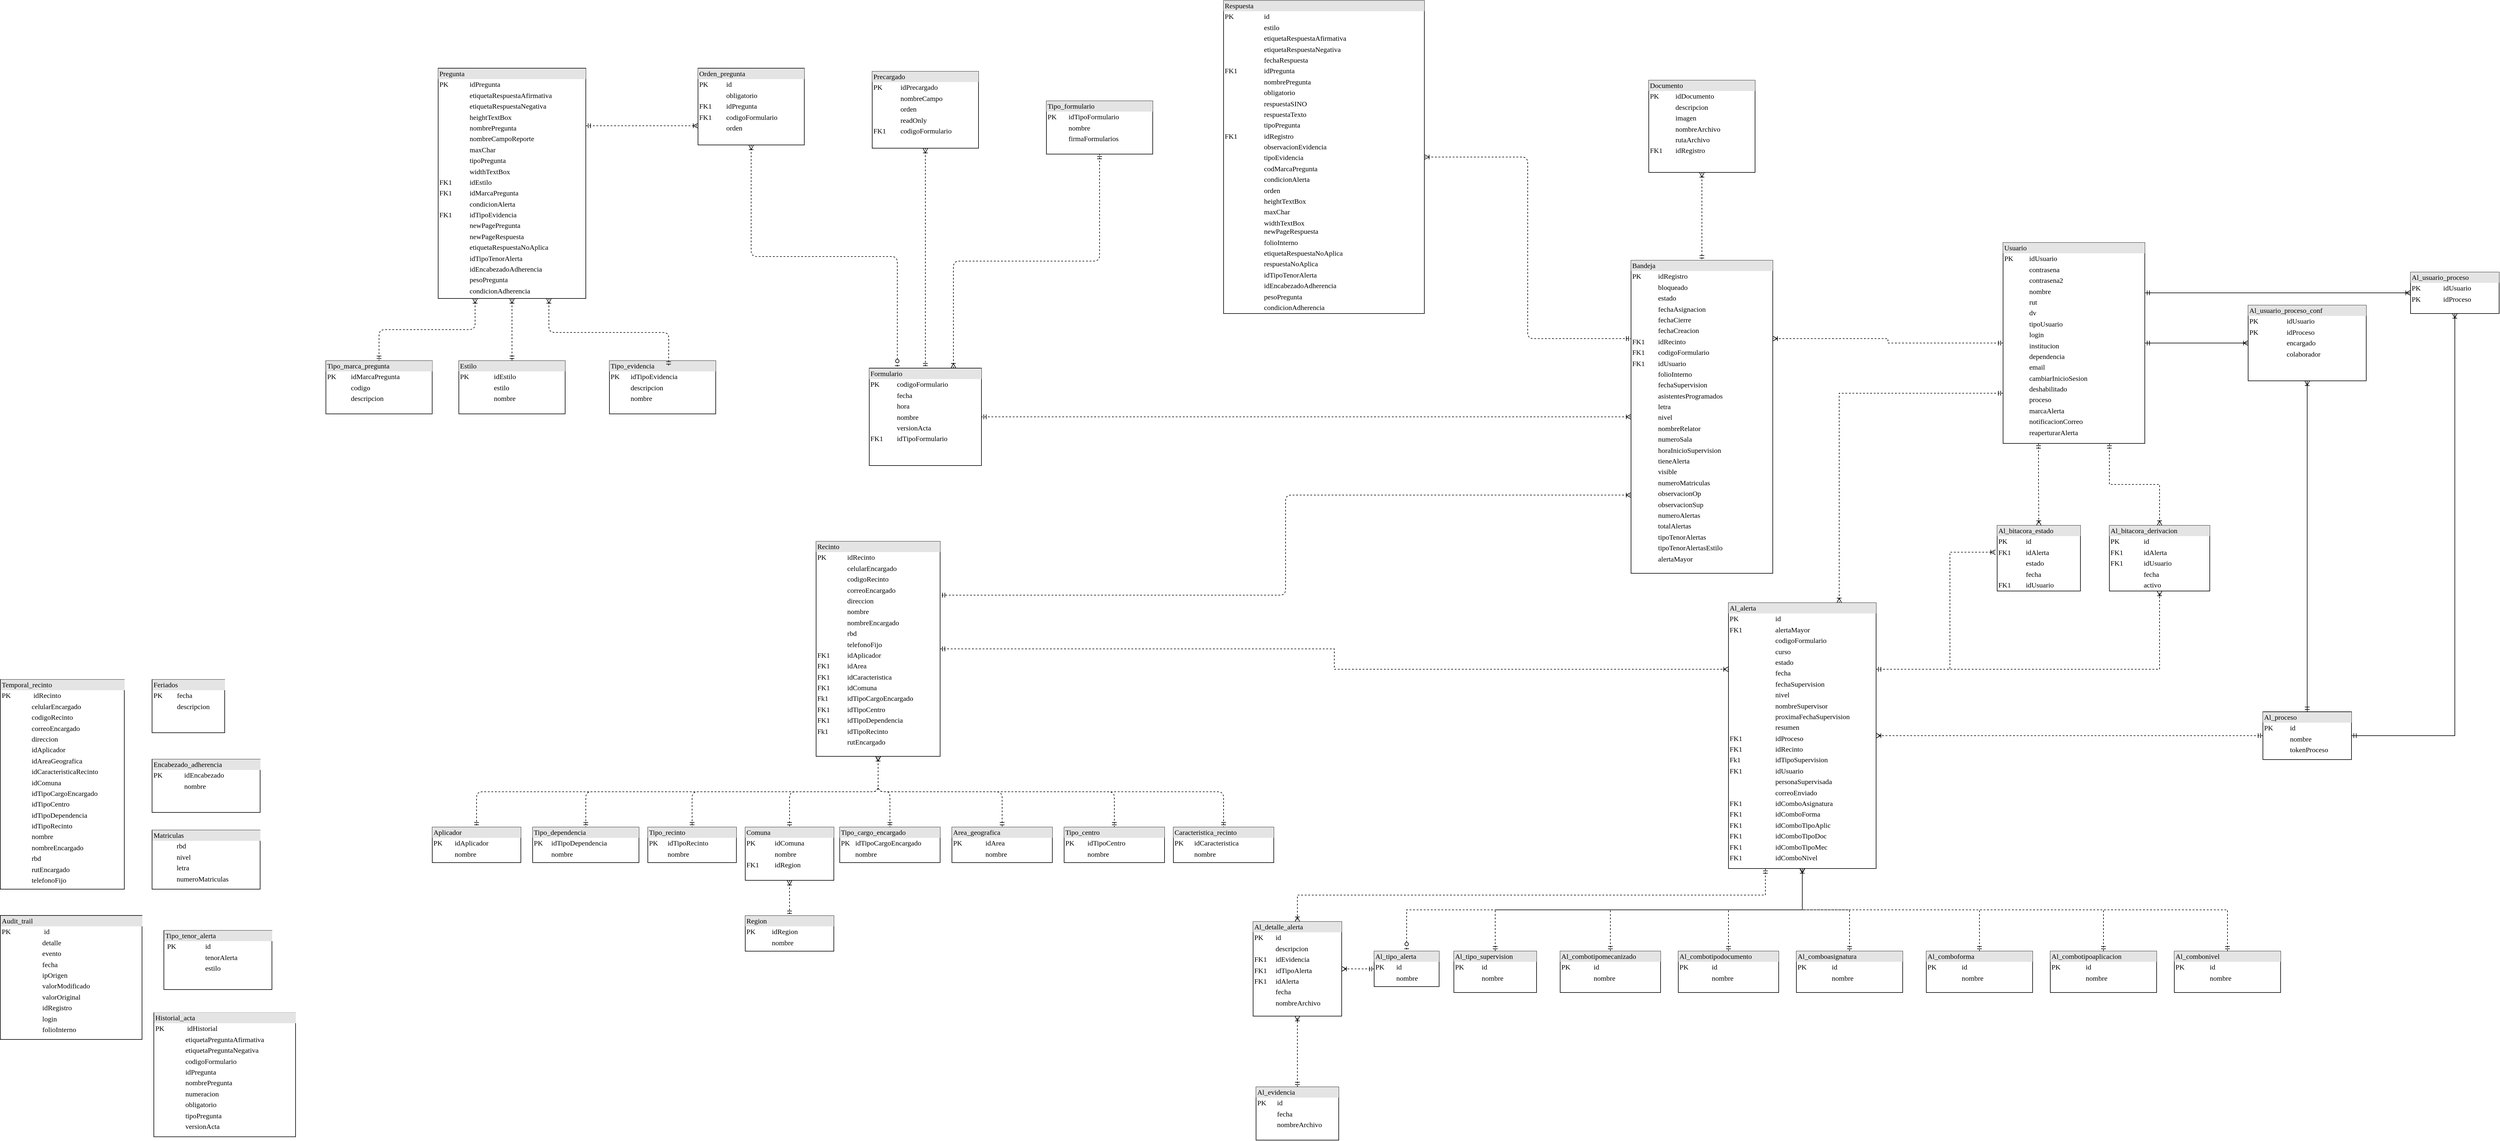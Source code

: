 <mxfile version="10.8.4" type="github"><diagram name="Page-1" id="2ca16b54-16f6-2749-3443-fa8db7711227"><mxGraphModel dx="1585" dy="1076" grid="1" gridSize="10" guides="1" tooltips="1" connect="1" arrows="1" fold="1" page="1" pageScale="1" pageWidth="1100" pageHeight="850" background="#ffffff" math="0" shadow="0"><root><mxCell id="0"/><mxCell id="1" parent="0"/><mxCell id="USbeMl-FnHpGUBOWwsZS-3" style="edgeStyle=orthogonalEdgeStyle;rounded=0;orthogonalLoop=1;jettySize=auto;html=1;exitX=1;exitY=0.25;exitDx=0;exitDy=0;entryX=0;entryY=0.75;entryDx=0;entryDy=0;dashed=1;startArrow=ERmandOne;startFill=0;endArrow=ERoneToMany;endFill=0;" edge="1" parent="1" source="2ed32ef02a7f4228-1" target="2ed32ef02a7f4228-2"><mxGeometry relative="1" as="geometry"/></mxCell><mxCell id="2ed32ef02a7f4228-1" value="&lt;div style=&quot;box-sizing: border-box ; width: 100% ; background: #e4e4e4 ; padding: 2px&quot;&gt;Pregunta&lt;/div&gt;&lt;table style=&quot;width: 100% ; font-size: 1em&quot; cellpadding=&quot;2&quot; cellspacing=&quot;0&quot;&gt;&lt;tbody&gt;&lt;tr&gt;&lt;td&gt;PK&lt;/td&gt;&lt;td&gt;&amp;nbsp; &amp;nbsp;idPregunta&lt;/td&gt;&lt;/tr&gt;&lt;tr&gt;&lt;td&gt;&amp;nbsp; &amp;nbsp; &amp;nbsp; &amp;nbsp; &amp;nbsp;&lt;/td&gt;&lt;td&gt;&amp;nbsp; &amp;nbsp;etiquetaRespuestaAfirmativa&lt;br&gt;&lt;/td&gt;&lt;/tr&gt;&lt;tr&gt;&lt;td&gt;&lt;br&gt;&lt;/td&gt;&lt;td&gt;&amp;nbsp; &amp;nbsp;etiquetaRespuestaNegativa&lt;br&gt;&lt;/td&gt;&lt;/tr&gt;&lt;tr&gt;&lt;td&gt;&lt;br&gt;&lt;/td&gt;&lt;td&gt;&amp;nbsp; &amp;nbsp;heightTextBox&lt;br&gt;&lt;/td&gt;&lt;/tr&gt;&lt;tr&gt;&lt;td&gt;&lt;br&gt;&lt;/td&gt;&lt;td&gt;&amp;nbsp; &amp;nbsp;nombrePregunta&lt;br&gt;&lt;/td&gt;&lt;/tr&gt;&lt;tr&gt;&lt;td&gt;&lt;br&gt;&lt;/td&gt;&lt;td&gt;&amp;nbsp; &amp;nbsp;nombreCampoReporte&lt;br&gt;&lt;/td&gt;&lt;/tr&gt;&lt;tr&gt;&lt;td&gt;&amp;nbsp;&amp;nbsp;&lt;/td&gt;&lt;td&gt;&amp;nbsp; &amp;nbsp;maxChar&lt;br&gt;&lt;/td&gt;&lt;/tr&gt;&lt;tr&gt;&lt;td&gt;&lt;br&gt;&lt;/td&gt;&lt;td&gt;&amp;nbsp; &amp;nbsp;tipoPregunta&lt;/td&gt;&lt;/tr&gt;&lt;tr&gt;&lt;td&gt;&lt;br&gt;&lt;/td&gt;&lt;td&gt;&amp;nbsp; &amp;nbsp;widthTextBox&lt;br&gt;&lt;/td&gt;&lt;/tr&gt;&lt;tr&gt;&lt;td&gt;FK1&lt;/td&gt;&lt;td&gt;&amp;nbsp; &amp;nbsp;idEstilo&lt;/td&gt;&lt;/tr&gt;&lt;tr&gt;&lt;td&gt;FK1&lt;/td&gt;&lt;td&gt;&amp;nbsp; &amp;nbsp;idMarcaPregunta&lt;br&gt;&lt;/td&gt;&lt;/tr&gt;&lt;tr&gt;&lt;td&gt;&lt;br&gt;&lt;/td&gt;&lt;td&gt;&amp;nbsp; &amp;nbsp;condicionAlerta&lt;br&gt;&lt;/td&gt;&lt;/tr&gt;&lt;tr&gt;&lt;td&gt;FK1&lt;/td&gt;&lt;td&gt;&amp;nbsp; &amp;nbsp;idTipoEvidencia&lt;br&gt;&lt;/td&gt;&lt;/tr&gt;&lt;tr&gt;&lt;td&gt;&lt;br&gt;&lt;/td&gt;&lt;td&gt;&amp;nbsp; &amp;nbsp;newPagePregunta&lt;br&gt;&lt;/td&gt;&lt;/tr&gt;&lt;tr&gt;&lt;td&gt;&lt;br&gt;&lt;/td&gt;&lt;td&gt;&amp;nbsp; &amp;nbsp;newPageRespuesta&lt;br&gt;&lt;/td&gt;&lt;/tr&gt;&lt;tr&gt;&lt;td&gt;&lt;br&gt;&lt;/td&gt;&lt;td&gt;&amp;nbsp; &amp;nbsp;etiquetaRespuestaNoAplica&lt;br&gt;&lt;/td&gt;&lt;/tr&gt;&lt;tr&gt;&lt;td&gt;&lt;br&gt;&lt;/td&gt;&lt;td&gt;&amp;nbsp; &amp;nbsp;idTipoTenorAlerta&lt;br&gt;&lt;/td&gt;&lt;/tr&gt;&lt;tr&gt;&lt;td&gt;&lt;br&gt;&lt;/td&gt;&lt;td&gt;&amp;nbsp; &amp;nbsp;idEncabezadoAdherencia&lt;br&gt;&lt;/td&gt;&lt;/tr&gt;&lt;tr&gt;&lt;td&gt;&lt;br&gt;&lt;/td&gt;&lt;td&gt;&amp;nbsp; &amp;nbsp;pesoPregunta&lt;br&gt;&lt;/td&gt;&lt;/tr&gt;&lt;tr&gt;&lt;td&gt;&lt;br&gt;&lt;/td&gt;&lt;td&gt;&amp;nbsp; &amp;nbsp;condicionAdherencia&lt;br&gt;&lt;/td&gt;&lt;/tr&gt;&lt;tr&gt;&lt;td&gt;&lt;/td&gt;&lt;td&gt;&lt;br&gt;&lt;br&gt;&lt;/td&gt;&lt;/tr&gt;&lt;tr&gt;&lt;td&gt;&lt;br&gt;&lt;/td&gt;&lt;td&gt;&lt;/td&gt;&lt;/tr&gt;&lt;tr&gt;&lt;td&gt;&lt;br&gt;&lt;/td&gt;&lt;td&gt;&lt;br&gt;&lt;/td&gt;&lt;/tr&gt;&lt;/tbody&gt;&lt;/table&gt;" style="verticalAlign=top;align=left;overflow=fill;html=1;rounded=0;shadow=0;comic=0;labelBackgroundColor=none;strokeColor=#000000;strokeWidth=1;fillColor=#ffffff;fontFamily=Verdana;fontSize=12;fontColor=#000000;" parent="1" vertex="1"><mxGeometry x="-200" y="34.5" width="250" height="390" as="geometry"/></mxCell><mxCell id="2ed32ef02a7f4228-2" value="&lt;div style=&quot;box-sizing: border-box ; width: 100% ; background: #e4e4e4 ; padding: 2px&quot;&gt;Orden_pregunta&lt;/div&gt;&lt;table style=&quot;width: 100% ; font-size: 1em&quot; cellpadding=&quot;2&quot; cellspacing=&quot;0&quot;&gt;&lt;tbody&gt;&lt;tr&gt;&lt;td&gt;PK&lt;/td&gt;&lt;td&gt;id&lt;/td&gt;&lt;/tr&gt;&lt;tr&gt;&lt;td&gt;&amp;nbsp; &amp;nbsp; &amp;nbsp; &amp;nbsp; &amp;nbsp;&lt;/td&gt;&lt;td&gt;obligatorio&lt;br&gt;&lt;/td&gt;&lt;/tr&gt;&lt;tr&gt;&lt;td&gt;FK1&lt;/td&gt;&lt;td&gt;idPregunta&lt;/td&gt;&lt;/tr&gt;&lt;tr&gt;&lt;td&gt;FK1&lt;/td&gt;&lt;td&gt;codigoFormulario&lt;/td&gt;&lt;/tr&gt;&lt;tr&gt;&lt;td&gt;&lt;br&gt;&lt;/td&gt;&lt;td&gt;orden&lt;br&gt;&lt;/td&gt;&lt;/tr&gt;&lt;tr&gt;&lt;td&gt;&lt;/td&gt;&lt;td&gt;&lt;br&gt;&lt;/td&gt;&lt;/tr&gt;&lt;tr&gt;&lt;td&gt;FK1&lt;br&gt;&lt;/td&gt;&lt;td&gt;foreignKey&lt;br&gt;&lt;/td&gt;&lt;/tr&gt;&lt;/tbody&gt;&lt;/table&gt;" style="verticalAlign=top;align=left;overflow=fill;html=1;rounded=0;shadow=0;comic=0;labelBackgroundColor=none;strokeColor=#000000;strokeWidth=1;fillColor=#ffffff;fontFamily=Verdana;fontSize=12;fontColor=#000000;" parent="1" vertex="1"><mxGeometry x="240" y="34.5" width="180" height="130" as="geometry"/></mxCell><mxCell id="2ed32ef02a7f4228-5" value="&lt;div style=&quot;box-sizing: border-box ; width: 100% ; background: #e4e4e4 ; padding: 2px&quot;&gt;Tipo_marca_pregunta&lt;/div&gt;&lt;table style=&quot;width: 100% ; font-size: 1em&quot; cellpadding=&quot;2&quot; cellspacing=&quot;0&quot;&gt;&lt;tbody&gt;&lt;tr&gt;&lt;td&gt;PK&lt;/td&gt;&lt;td&gt;idMarcaPregunta&lt;/td&gt;&lt;/tr&gt;&lt;tr&gt;&lt;td&gt;&amp;nbsp; &amp;nbsp; &amp;nbsp; &amp;nbsp;&lt;/td&gt;&lt;td&gt;codigo&lt;br&gt;&lt;/td&gt;&lt;/tr&gt;&lt;tr&gt;&lt;td&gt;&lt;/td&gt;&lt;td&gt;descripcion&lt;/td&gt;&lt;/tr&gt;&lt;/tbody&gt;&lt;/table&gt;" style="verticalAlign=top;align=left;overflow=fill;html=1;rounded=0;shadow=0;comic=0;labelBackgroundColor=none;strokeColor=#000000;strokeWidth=1;fillColor=#ffffff;fontFamily=Verdana;fontSize=12;fontColor=#000000;" parent="1" vertex="1"><mxGeometry x="-390.137" y="530" width="180" height="90" as="geometry"/></mxCell><mxCell id="2ed32ef02a7f4228-11" value="&lt;div style=&quot;box-sizing: border-box ; width: 100% ; background: #e4e4e4 ; padding: 2px&quot;&gt;Tipo_formulario&lt;/div&gt;&lt;table style=&quot;width: 100% ; font-size: 1em&quot; cellpadding=&quot;2&quot; cellspacing=&quot;0&quot;&gt;&lt;tbody&gt;&lt;tr&gt;&lt;td&gt;PK&lt;/td&gt;&lt;td&gt;idTipoFormulario&lt;/td&gt;&lt;/tr&gt;&lt;tr&gt;&lt;td&gt;&amp;nbsp; &amp;nbsp; &amp;nbsp;&amp;nbsp;&lt;/td&gt;&lt;td&gt;nombre&lt;/td&gt;&lt;/tr&gt;&lt;tr&gt;&lt;td&gt;&lt;/td&gt;&lt;td&gt;firmaFormularios&lt;/td&gt;&lt;/tr&gt;&lt;/tbody&gt;&lt;/table&gt;" style="verticalAlign=top;align=left;overflow=fill;html=1;rounded=0;shadow=0;comic=0;labelBackgroundColor=none;strokeColor=#000000;strokeWidth=1;fillColor=#ffffff;fontFamily=Verdana;fontSize=12;fontColor=#000000;" parent="1" vertex="1"><mxGeometry x="830" y="90" width="180" height="90" as="geometry"/></mxCell><mxCell id="2ed32ef02a7f4228-13" value="" style="edgeStyle=orthogonalEdgeStyle;html=1;endArrow=ERmandOne;startArrow=ERoneToMany;labelBackgroundColor=none;fontFamily=Verdana;fontSize=12;align=left;exitX=0.25;exitY=1;entryX=0.5;entryY=0;startFill=0;endFill=0;exitDx=0;exitDy=0;dashed=1;" parent="1" source="2ed32ef02a7f4228-1" target="2ed32ef02a7f4228-5" edge="1"><mxGeometry width="100" height="100" relative="1" as="geometry"><mxPoint x="350" y="370" as="sourcePoint"/><mxPoint x="450" y="270" as="targetPoint"/></mxGeometry></mxCell><mxCell id="USbeMl-FnHpGUBOWwsZS-4" value="&lt;div style=&quot;box-sizing: border-box ; width: 100% ; background: #e4e4e4 ; padding: 2px&quot;&gt;Estilo&lt;/div&gt;&lt;table style=&quot;width: 100% ; font-size: 1em&quot; cellpadding=&quot;2&quot; cellspacing=&quot;0&quot;&gt;&lt;tbody&gt;&lt;tr&gt;&lt;td&gt;PK&lt;/td&gt;&lt;td&gt;idEstilo&lt;/td&gt;&lt;/tr&gt;&lt;tr&gt;&lt;td&gt;&amp;nbsp; &amp;nbsp;&lt;/td&gt;&lt;td&gt;estilo&lt;br&gt;&lt;/td&gt;&lt;/tr&gt;&lt;tr&gt;&lt;td&gt;&lt;/td&gt;&lt;td&gt;nombre&lt;/td&gt;&lt;/tr&gt;&lt;/tbody&gt;&lt;/table&gt;" style="verticalAlign=top;align=left;overflow=fill;html=1;rounded=0;shadow=0;comic=0;labelBackgroundColor=none;strokeColor=#000000;strokeWidth=1;fillColor=#ffffff;fontFamily=Verdana;fontSize=12;fontColor=#000000;" vertex="1" parent="1"><mxGeometry x="-165" y="530" width="180" height="90" as="geometry"/></mxCell><mxCell id="USbeMl-FnHpGUBOWwsZS-7" value="" style="edgeStyle=orthogonalEdgeStyle;html=1;endArrow=ERmandOne;startArrow=ERoneToMany;labelBackgroundColor=none;fontFamily=Verdana;fontSize=12;align=left;exitX=0.5;exitY=1;entryX=0.5;entryY=0;startFill=0;endFill=0;entryDx=0;entryDy=0;exitDx=0;exitDy=0;dashed=1;" edge="1" parent="1" source="2ed32ef02a7f4228-1" target="USbeMl-FnHpGUBOWwsZS-4"><mxGeometry width="100" height="100" relative="1" as="geometry"><mxPoint x="-64.882" y="434.882" as="sourcePoint"/><mxPoint x="-220.176" y="545.471" as="targetPoint"/></mxGeometry></mxCell><mxCell id="USbeMl-FnHpGUBOWwsZS-8" value="&lt;div style=&quot;box-sizing: border-box ; width: 100% ; background: #e4e4e4 ; padding: 2px&quot;&gt;Tipo_evidencia&lt;/div&gt;&lt;table style=&quot;width: 100% ; font-size: 1em&quot; cellpadding=&quot;2&quot; cellspacing=&quot;0&quot;&gt;&lt;tbody&gt;&lt;tr&gt;&lt;td&gt;PK&lt;/td&gt;&lt;td&gt;idTipoEvidencia&lt;/td&gt;&lt;/tr&gt;&lt;tr&gt;&lt;td&gt;&amp;nbsp; &amp;nbsp;&lt;/td&gt;&lt;td&gt;descripcion&lt;br&gt;&lt;/td&gt;&lt;/tr&gt;&lt;tr&gt;&lt;td&gt;&lt;/td&gt;&lt;td&gt;nombre&lt;/td&gt;&lt;/tr&gt;&lt;/tbody&gt;&lt;/table&gt;" style="verticalAlign=top;align=left;overflow=fill;html=1;rounded=0;shadow=0;comic=0;labelBackgroundColor=none;strokeColor=#000000;strokeWidth=1;fillColor=#ffffff;fontFamily=Verdana;fontSize=12;fontColor=#000000;" vertex="1" parent="1"><mxGeometry x="90" y="530" width="180" height="90" as="geometry"/></mxCell><mxCell id="USbeMl-FnHpGUBOWwsZS-10" value="&lt;div style=&quot;box-sizing: border-box ; width: 100% ; background: #e4e4e4 ; padding: 2px&quot;&gt;Formulario&lt;/div&gt;&lt;table style=&quot;width: 100% ; font-size: 1em&quot; cellpadding=&quot;2&quot; cellspacing=&quot;0&quot;&gt;&lt;tbody&gt;&lt;tr&gt;&lt;td&gt;PK&lt;/td&gt;&lt;td&gt;codigoFormulario&lt;/td&gt;&lt;/tr&gt;&lt;tr&gt;&lt;td&gt;&amp;nbsp; &amp;nbsp;&lt;/td&gt;&lt;td&gt;fecha&lt;br&gt;&lt;/td&gt;&lt;/tr&gt;&lt;tr&gt;&lt;td&gt;&amp;nbsp; &amp;nbsp; &amp;nbsp; &amp;nbsp;&amp;nbsp;&lt;/td&gt;&lt;td&gt;hora&lt;/td&gt;&lt;/tr&gt;&lt;tr&gt;&lt;td&gt;&lt;br&gt;&lt;/td&gt;&lt;td&gt;nombre&lt;br&gt;&lt;/td&gt;&lt;/tr&gt;&lt;tr&gt;&lt;td&gt;&lt;br&gt;&lt;/td&gt;&lt;td&gt;versionActa&lt;br&gt;&lt;/td&gt;&lt;/tr&gt;&lt;tr&gt;&lt;td&gt;FK1&lt;/td&gt;&lt;td&gt;idTipoFormulario&lt;br&gt;&lt;/td&gt;&lt;/tr&gt;&lt;/tbody&gt;&lt;/table&gt;" style="verticalAlign=top;align=left;overflow=fill;html=1;rounded=0;shadow=0;comic=0;labelBackgroundColor=none;strokeColor=#000000;strokeWidth=1;fillColor=#ffffff;fontFamily=Verdana;fontSize=12;fontColor=#000000;" vertex="1" parent="1"><mxGeometry x="530" y="542.5" width="190" height="165" as="geometry"/></mxCell><mxCell id="USbeMl-FnHpGUBOWwsZS-11" value="" style="edgeStyle=orthogonalEdgeStyle;html=1;endArrow=ERzeroToOne;startArrow=ERoneToMany;labelBackgroundColor=none;fontFamily=Verdana;fontSize=12;align=left;startFill=0;endFill=1;exitX=0.5;exitY=1;exitDx=0;exitDy=0;entryX=0.25;entryY=0;entryDx=0;entryDy=0;dashed=1;" edge="1" parent="1" source="2ed32ef02a7f4228-2" target="USbeMl-FnHpGUBOWwsZS-10"><mxGeometry width="100" height="100" relative="1" as="geometry"><mxPoint x="320" y="170" as="sourcePoint"/><mxPoint x="360" y="310" as="targetPoint"/></mxGeometry></mxCell><mxCell id="USbeMl-FnHpGUBOWwsZS-12" value="&lt;div style=&quot;box-sizing: border-box ; width: 100% ; background: #e4e4e4 ; padding: 2px&quot;&gt;Precargado&lt;/div&gt;&lt;table style=&quot;width: 100% ; font-size: 1em&quot; cellpadding=&quot;2&quot; cellspacing=&quot;0&quot;&gt;&lt;tbody&gt;&lt;tr&gt;&lt;td&gt;PK&lt;/td&gt;&lt;td&gt;idPrecargado&lt;/td&gt;&lt;/tr&gt;&lt;tr&gt;&lt;td&gt;&amp;nbsp; &amp;nbsp; &amp;nbsp; &amp;nbsp; &amp;nbsp;&lt;/td&gt;&lt;td&gt;nombreCampo&lt;br&gt;&lt;/td&gt;&lt;/tr&gt;&lt;tr&gt;&lt;td&gt;&lt;br&gt;&lt;/td&gt;&lt;td&gt;orden&lt;/td&gt;&lt;/tr&gt;&lt;tr&gt;&lt;td&gt;&lt;br&gt;&lt;/td&gt;&lt;td&gt;readOnly&lt;/td&gt;&lt;/tr&gt;&lt;tr&gt;&lt;td&gt;FK1&lt;/td&gt;&lt;td&gt;codigoFormulario&lt;br&gt;&lt;/td&gt;&lt;/tr&gt;&lt;tr&gt;&lt;td&gt;&lt;/td&gt;&lt;td&gt;&lt;br&gt;&lt;/td&gt;&lt;/tr&gt;&lt;tr&gt;&lt;td&gt;FK1&lt;br&gt;&lt;/td&gt;&lt;td&gt;foreignKey&lt;br&gt;&lt;/td&gt;&lt;/tr&gt;&lt;/tbody&gt;&lt;/table&gt;" style="verticalAlign=top;align=left;overflow=fill;html=1;rounded=0;shadow=0;comic=0;labelBackgroundColor=none;strokeColor=#000000;strokeWidth=1;fillColor=#ffffff;fontFamily=Verdana;fontSize=12;fontColor=#000000;" vertex="1" parent="1"><mxGeometry x="535" y="40" width="180" height="130" as="geometry"/></mxCell><mxCell id="USbeMl-FnHpGUBOWwsZS-14" value="" style="edgeStyle=orthogonalEdgeStyle;html=1;endArrow=ERmandOne;startArrow=ERoneToMany;labelBackgroundColor=none;fontFamily=Verdana;fontSize=12;align=left;exitX=0.5;exitY=1;startFill=0;endFill=0;exitDx=0;exitDy=0;entryX=0.5;entryY=0;entryDx=0;entryDy=0;dashed=1;" edge="1" parent="1" source="USbeMl-FnHpGUBOWwsZS-12" target="USbeMl-FnHpGUBOWwsZS-10"><mxGeometry width="100" height="100" relative="1" as="geometry"><mxPoint x="-2.529" y="434.882" as="sourcePoint"/><mxPoint x="620" y="500" as="targetPoint"/></mxGeometry></mxCell><mxCell id="USbeMl-FnHpGUBOWwsZS-15" value="" style="edgeStyle=orthogonalEdgeStyle;html=1;endArrow=ERmandOne;startArrow=ERoneToMany;labelBackgroundColor=none;fontFamily=Verdana;fontSize=12;align=left;exitX=0.75;exitY=0;entryX=0.5;entryY=1;startFill=0;endFill=0;entryDx=0;entryDy=0;exitDx=0;exitDy=0;dashed=1;" edge="1" parent="1" source="USbeMl-FnHpGUBOWwsZS-10" target="2ed32ef02a7f4228-11"><mxGeometry width="100" height="100" relative="1" as="geometry"><mxPoint x="630.412" y="179.588" as="sourcePoint"/><mxPoint x="388.059" y="319.588" as="targetPoint"/></mxGeometry></mxCell><mxCell id="USbeMl-FnHpGUBOWwsZS-16" value="&lt;div style=&quot;box-sizing: border-box ; width: 100% ; background: #e4e4e4 ; padding: 2px&quot;&gt;Respuesta&lt;/div&gt;&lt;table style=&quot;width: 100% ; font-size: 1em&quot; cellpadding=&quot;2&quot; cellspacing=&quot;0&quot;&gt;&lt;tbody&gt;&lt;tr&gt;&lt;td&gt;PK&lt;/td&gt;&lt;td&gt;&amp;nbsp; &amp;nbsp;id&lt;/td&gt;&lt;/tr&gt;&lt;tr&gt;&lt;td&gt;&amp;nbsp; &amp;nbsp; &amp;nbsp; &amp;nbsp; &amp;nbsp;&lt;/td&gt;&lt;td&gt;&amp;nbsp; &amp;nbsp;estilo&lt;br&gt;&lt;/td&gt;&lt;/tr&gt;&lt;tr&gt;&lt;td&gt;&lt;br&gt;&lt;/td&gt;&lt;td&gt;&amp;nbsp; &amp;nbsp;etiquetaRespuestaAfirmativa&lt;br&gt;&lt;/td&gt;&lt;/tr&gt;&lt;tr&gt;&lt;td&gt;&lt;br&gt;&lt;/td&gt;&lt;td&gt;&amp;nbsp; &amp;nbsp;etiquetaRespuestaNegativa&lt;br&gt;&lt;/td&gt;&lt;/tr&gt;&lt;tr&gt;&lt;td&gt;&lt;br&gt;&lt;/td&gt;&lt;td&gt;&amp;nbsp; &amp;nbsp;fechaRespuesta&lt;br&gt;&lt;/td&gt;&lt;/tr&gt;&lt;tr&gt;&lt;td&gt;FK1&lt;/td&gt;&lt;td&gt;&amp;nbsp; &amp;nbsp;idPregunta&lt;br&gt;&lt;/td&gt;&lt;/tr&gt;&lt;tr&gt;&lt;td&gt;&amp;nbsp;&amp;nbsp;&lt;/td&gt;&lt;td&gt;&amp;nbsp; &amp;nbsp;nombrePregunta&lt;br&gt;&lt;/td&gt;&lt;/tr&gt;&lt;tr&gt;&lt;td&gt;&lt;br&gt;&lt;/td&gt;&lt;td&gt;&amp;nbsp; &amp;nbsp;obligatorio&lt;/td&gt;&lt;/tr&gt;&lt;tr&gt;&lt;td&gt;&lt;br&gt;&lt;/td&gt;&lt;td&gt;&amp;nbsp; &amp;nbsp;respuestaSINO&lt;br&gt;&lt;/td&gt;&lt;/tr&gt;&lt;tr&gt;&lt;td&gt;&lt;br&gt;&lt;/td&gt;&lt;td&gt;&amp;nbsp; &amp;nbsp;respuestaTexto&lt;/td&gt;&lt;/tr&gt;&lt;tr&gt;&lt;td&gt;&lt;br&gt;&lt;/td&gt;&lt;td&gt;&amp;nbsp; &amp;nbsp;tipoPregunta&lt;/td&gt;&lt;/tr&gt;&lt;tr&gt;&lt;td&gt;FK1&lt;/td&gt;&lt;td&gt;&amp;nbsp; &amp;nbsp;idRegistro&lt;/td&gt;&lt;/tr&gt;&lt;tr&gt;&lt;td&gt;&lt;br&gt;&lt;/td&gt;&lt;td&gt;&amp;nbsp; &amp;nbsp;observacionEvidencia&lt;br&gt;&lt;/td&gt;&lt;/tr&gt;&lt;tr&gt;&lt;td&gt;&lt;br&gt;&lt;/td&gt;&lt;td&gt;&amp;nbsp; &amp;nbsp;tipoEvidencia&lt;br&gt;&lt;/td&gt;&lt;/tr&gt;&lt;tr&gt;&lt;td&gt;&lt;br&gt;&lt;/td&gt;&lt;td&gt;&amp;nbsp; &amp;nbsp;codMarcaPregunta&lt;br&gt;&lt;/td&gt;&lt;/tr&gt;&lt;tr&gt;&lt;td&gt;&lt;br&gt;&lt;/td&gt;&lt;td&gt;&amp;nbsp; &amp;nbsp;condicionAlerta&lt;br&gt;&lt;/td&gt;&lt;/tr&gt;&lt;tr&gt;&lt;td&gt;&lt;br&gt;&lt;/td&gt;&lt;td&gt;&amp;nbsp; &amp;nbsp;orden&lt;br&gt;&lt;/td&gt;&lt;/tr&gt;&lt;tr&gt;&lt;td&gt;&lt;br&gt;&lt;/td&gt;&lt;td&gt;&amp;nbsp; &amp;nbsp;heightTextBox&lt;br&gt;&lt;/td&gt;&lt;/tr&gt;&lt;tr&gt;&lt;td&gt;&lt;br&gt;&lt;/td&gt;&lt;td&gt;&amp;nbsp; &amp;nbsp;maxChar&lt;br&gt;&lt;/td&gt;&lt;/tr&gt;&lt;tr&gt;&lt;td&gt;&lt;br&gt;&lt;/td&gt;&lt;td&gt;&amp;nbsp; &amp;nbsp;widthTextBox&lt;br&gt;&amp;nbsp; &amp;nbsp;newPageRespuesta&lt;/td&gt;&lt;/tr&gt;&lt;tr&gt;&lt;td&gt;&lt;br&gt;&lt;/td&gt;&lt;td&gt;&amp;nbsp; &amp;nbsp;folioInterno&lt;br&gt;&lt;/td&gt;&lt;/tr&gt;&lt;tr&gt;&lt;td&gt;&lt;br&gt;&lt;/td&gt;&lt;td&gt;&amp;nbsp; &amp;nbsp;etiquetaRespuestaNoAplica&lt;br&gt;&lt;/td&gt;&lt;/tr&gt;&lt;tr&gt;&lt;td&gt;&lt;br&gt;&lt;/td&gt;&lt;td&gt;&amp;nbsp; &amp;nbsp;respuestaNoAplica&lt;br&gt;&lt;/td&gt;&lt;/tr&gt;&lt;tr&gt;&lt;td&gt;&lt;br&gt;&lt;/td&gt;&lt;td&gt;&amp;nbsp; &amp;nbsp;idTipoTenorAlerta&lt;br&gt;&lt;/td&gt;&lt;/tr&gt;&lt;tr&gt;&lt;td&gt;&lt;br&gt;&lt;/td&gt;&lt;td&gt;&amp;nbsp; &amp;nbsp;idEncabezadoAdherencia&lt;br&gt;&lt;/td&gt;&lt;/tr&gt;&lt;tr&gt;&lt;td&gt;&lt;br&gt;&lt;/td&gt;&lt;td&gt;&amp;nbsp; &amp;nbsp;pesoPregunta&lt;/td&gt;&lt;/tr&gt;&lt;tr&gt;&lt;td&gt;&lt;br&gt;&lt;/td&gt;&lt;td&gt;&amp;nbsp; &amp;nbsp;condicionAdherencia&lt;/td&gt;&lt;/tr&gt;&lt;tr&gt;&lt;td&gt;&lt;br&gt;&lt;/td&gt;&lt;td&gt;&amp;nbsp; &amp;nbsp;&lt;/td&gt;&lt;/tr&gt;&lt;tr&gt;&lt;td&gt;&lt;br&gt;&lt;/td&gt;&lt;td&gt;&lt;br&gt;&lt;/td&gt;&lt;/tr&gt;&lt;tr&gt;&lt;td&gt;&lt;br&gt;&lt;/td&gt;&lt;td&gt;&lt;br&gt;&lt;/td&gt;&lt;/tr&gt;&lt;tr&gt;&lt;td&gt;&lt;br&gt;&lt;/td&gt;&lt;td&gt;&amp;nbsp;&amp;nbsp;&lt;/td&gt;&lt;/tr&gt;&lt;tr&gt;&lt;td&gt;&lt;br&gt;&lt;/td&gt;&lt;td&gt;&lt;br&gt;&lt;/td&gt;&lt;/tr&gt;&lt;tr&gt;&lt;td&gt;&lt;br&gt;&lt;/td&gt;&lt;td&gt;&amp;nbsp; &amp;nbsp;&lt;br&gt;&lt;/td&gt;&lt;/tr&gt;&lt;tr&gt;&lt;td&gt;&lt;br&gt;&lt;/td&gt;&lt;td&gt;&lt;br&gt;&lt;/td&gt;&lt;/tr&gt;&lt;tr&gt;&lt;td&gt;&lt;br&gt;&lt;/td&gt;&lt;td&gt;&lt;br&gt;&lt;/td&gt;&lt;/tr&gt;&lt;tr&gt;&lt;td&gt;&lt;br&gt;&lt;/td&gt;&lt;td&gt;&lt;br&gt;&lt;/td&gt;&lt;/tr&gt;&lt;tr&gt;&lt;td&gt;&lt;br&gt;&lt;/td&gt;&lt;td&gt;&lt;/td&gt;&lt;/tr&gt;&lt;tr&gt;&lt;td&gt;&lt;br&gt;&lt;/td&gt;&lt;td&gt;&lt;br&gt;&lt;/td&gt;&lt;/tr&gt;&lt;/tbody&gt;&lt;/table&gt;" style="verticalAlign=top;align=left;overflow=fill;html=1;rounded=0;shadow=0;comic=0;labelBackgroundColor=none;strokeColor=#000000;strokeWidth=1;fillColor=#ffffff;fontFamily=Verdana;fontSize=12;fontColor=#000000;" vertex="1" parent="1"><mxGeometry x="1130" y="-80" width="340" height="530" as="geometry"/></mxCell><mxCell id="USbeMl-FnHpGUBOWwsZS-17" value="&lt;div style=&quot;box-sizing: border-box ; width: 100% ; background: #e4e4e4 ; padding: 2px&quot;&gt;Bandeja&lt;/div&gt;&lt;table style=&quot;width: 100% ; font-size: 1em&quot; cellpadding=&quot;2&quot; cellspacing=&quot;0&quot;&gt;&lt;tbody&gt;&lt;tr&gt;&lt;td&gt;PK&lt;/td&gt;&lt;td&gt;idRegistro&lt;/td&gt;&lt;/tr&gt;&lt;tr&gt;&lt;td&gt;&amp;nbsp; &amp;nbsp; &amp;nbsp;&amp;nbsp;&lt;/td&gt;&lt;td&gt;bloqueado&lt;/td&gt;&lt;/tr&gt;&lt;tr&gt;&lt;td&gt;&lt;/td&gt;&lt;td&gt;estado&lt;/td&gt;&lt;/tr&gt;&lt;tr&gt;&lt;td&gt;&lt;br&gt;&lt;/td&gt;&lt;td&gt;fechaAsignacion&lt;br&gt;&lt;/td&gt;&lt;/tr&gt;&lt;tr&gt;&lt;td&gt;&lt;br&gt;&lt;/td&gt;&lt;td&gt;fechaCierre&lt;br&gt;&lt;/td&gt;&lt;/tr&gt;&lt;tr&gt;&lt;td&gt;&lt;br&gt;&lt;/td&gt;&lt;td&gt;fechaCreacion&lt;br&gt;&lt;/td&gt;&lt;/tr&gt;&lt;tr&gt;&lt;td&gt;FK1&lt;/td&gt;&lt;td&gt;idRecinto&lt;br&gt;&lt;/td&gt;&lt;/tr&gt;&lt;tr&gt;&lt;td&gt;FK1&lt;/td&gt;&lt;td&gt;codigoFormulario&lt;br&gt;&lt;/td&gt;&lt;/tr&gt;&lt;tr&gt;&lt;td&gt;FK1&lt;/td&gt;&lt;td&gt;idUsuario&lt;br&gt;&lt;/td&gt;&lt;/tr&gt;&lt;tr&gt;&lt;td&gt;&lt;br&gt;&lt;/td&gt;&lt;td&gt;folioInterno&lt;br&gt;&lt;/td&gt;&lt;/tr&gt;&lt;tr&gt;&lt;td&gt;&lt;br&gt;&lt;/td&gt;&lt;td&gt;fechaSupervision&lt;br&gt;&lt;/td&gt;&lt;/tr&gt;&lt;tr&gt;&lt;td&gt;&lt;br&gt;&lt;/td&gt;&lt;td&gt;asistentesProgramados&lt;br&gt;&lt;/td&gt;&lt;/tr&gt;&lt;tr&gt;&lt;td&gt;&lt;br&gt;&lt;/td&gt;&lt;td&gt;letra&lt;br&gt;&lt;/td&gt;&lt;/tr&gt;&lt;tr&gt;&lt;td&gt;&lt;br&gt;&lt;/td&gt;&lt;td&gt;nivel&lt;br&gt;&lt;/td&gt;&lt;/tr&gt;&lt;tr&gt;&lt;td&gt;&lt;br&gt;&lt;/td&gt;&lt;td&gt;nombreRelator&lt;br&gt;&lt;/td&gt;&lt;/tr&gt;&lt;tr&gt;&lt;td&gt;&lt;br&gt;&lt;/td&gt;&lt;td&gt;numeroSala&lt;br&gt;&lt;/td&gt;&lt;/tr&gt;&lt;tr&gt;&lt;td&gt;&lt;br&gt;&lt;/td&gt;&lt;td&gt;horaInicioSupervision&lt;br&gt;&lt;/td&gt;&lt;/tr&gt;&lt;tr&gt;&lt;td&gt;&lt;br&gt;&lt;/td&gt;&lt;td&gt;tieneAlerta&lt;br&gt;&lt;/td&gt;&lt;/tr&gt;&lt;tr&gt;&lt;td&gt;&lt;br&gt;&lt;/td&gt;&lt;td&gt;visible&lt;br&gt;&lt;/td&gt;&lt;/tr&gt;&lt;tr&gt;&lt;td&gt;&lt;br&gt;&lt;/td&gt;&lt;td&gt;numeroMatriculas&lt;br&gt;&lt;/td&gt;&lt;/tr&gt;&lt;tr&gt;&lt;td&gt;&lt;br&gt;&lt;/td&gt;&lt;td&gt;observacionOp&lt;br&gt;&lt;/td&gt;&lt;/tr&gt;&lt;tr&gt;&lt;td&gt;&lt;br&gt;&lt;/td&gt;&lt;td&gt;observacionSup&lt;br&gt;&lt;/td&gt;&lt;/tr&gt;&lt;tr&gt;&lt;td&gt;&lt;br&gt;&lt;/td&gt;&lt;td&gt;numeroAlertas&lt;br&gt;&lt;/td&gt;&lt;/tr&gt;&lt;tr&gt;&lt;td&gt;&lt;br&gt;&lt;/td&gt;&lt;td&gt;totalAlertas&lt;br&gt;&lt;/td&gt;&lt;/tr&gt;&lt;tr&gt;&lt;td&gt;&lt;br&gt;&lt;/td&gt;&lt;td&gt;tipoTenorAlertas&lt;br&gt;&lt;/td&gt;&lt;/tr&gt;&lt;tr&gt;&lt;td&gt;&lt;br&gt;&lt;/td&gt;&lt;td&gt;tipoTenorAlertasEstilo&lt;br&gt;&lt;/td&gt;&lt;/tr&gt;&lt;tr&gt;&lt;td&gt;&lt;br&gt;&lt;/td&gt;&lt;td&gt;alertaMayor&lt;br&gt;&lt;/td&gt;&lt;/tr&gt;&lt;tr&gt;&lt;td&gt;&lt;br&gt;&lt;/td&gt;&lt;td&gt;&lt;br&gt;&lt;/td&gt;&lt;/tr&gt;&lt;tr&gt;&lt;td&gt;&lt;br&gt;&lt;/td&gt;&lt;td&gt;&lt;br&gt;&lt;/td&gt;&lt;/tr&gt;&lt;/tbody&gt;&lt;/table&gt;" style="verticalAlign=top;align=left;overflow=fill;html=1;rounded=0;shadow=0;comic=0;labelBackgroundColor=none;strokeColor=#000000;strokeWidth=1;fillColor=#ffffff;fontFamily=Verdana;fontSize=12;fontColor=#000000;" vertex="1" parent="1"><mxGeometry x="1820" y="360" width="240" height="530" as="geometry"/></mxCell><mxCell id="USbeMl-FnHpGUBOWwsZS-18" value="&lt;div style=&quot;box-sizing: border-box ; width: 100% ; background: #e4e4e4 ; padding: 2px&quot;&gt;Documento&lt;/div&gt;&lt;table style=&quot;width: 100% ; font-size: 1em&quot; cellpadding=&quot;2&quot; cellspacing=&quot;0&quot;&gt;&lt;tbody&gt;&lt;tr&gt;&lt;td&gt;PK&lt;/td&gt;&lt;td&gt;idDocumento&lt;/td&gt;&lt;/tr&gt;&lt;tr&gt;&lt;td&gt;&amp;nbsp; &amp;nbsp; &amp;nbsp;&amp;nbsp;&lt;/td&gt;&lt;td&gt;descripcion&lt;/td&gt;&lt;/tr&gt;&lt;tr&gt;&lt;td&gt;&lt;/td&gt;&lt;td&gt;imagen&lt;/td&gt;&lt;/tr&gt;&lt;tr&gt;&lt;td&gt;&lt;br&gt;&lt;/td&gt;&lt;td&gt;nombreArchivo&lt;br&gt;&lt;/td&gt;&lt;/tr&gt;&lt;tr&gt;&lt;td&gt;&lt;br&gt;&lt;/td&gt;&lt;td&gt;rutaArchivo&lt;br&gt;&lt;/td&gt;&lt;/tr&gt;&lt;tr&gt;&lt;td&gt;FK1&lt;/td&gt;&lt;td&gt;idRegistro&lt;br&gt;&lt;/td&gt;&lt;/tr&gt;&lt;/tbody&gt;&lt;/table&gt;" style="verticalAlign=top;align=left;overflow=fill;html=1;rounded=0;shadow=0;comic=0;labelBackgroundColor=none;strokeColor=#000000;strokeWidth=1;fillColor=#ffffff;fontFamily=Verdana;fontSize=12;fontColor=#000000;" vertex="1" parent="1"><mxGeometry x="1850" y="55" width="180" height="156" as="geometry"/></mxCell><mxCell id="USbeMl-FnHpGUBOWwsZS-19" value="" style="edgeStyle=orthogonalEdgeStyle;html=1;endArrow=ERmandOne;startArrow=ERoneToMany;labelBackgroundColor=none;fontFamily=Verdana;fontSize=12;align=left;exitX=0.5;exitY=1;startFill=0;endFill=0;exitDx=0;exitDy=0;dashed=1;" edge="1" parent="1" source="USbeMl-FnHpGUBOWwsZS-18" target="USbeMl-FnHpGUBOWwsZS-17"><mxGeometry width="100" height="100" relative="1" as="geometry"><mxPoint x="1802.912" y="159.588" as="sourcePoint"/><mxPoint x="1560.559" y="299.588" as="targetPoint"/></mxGeometry></mxCell><mxCell id="USbeMl-FnHpGUBOWwsZS-20" value="" style="edgeStyle=orthogonalEdgeStyle;html=1;endArrow=ERmandOne;startArrow=ERoneToMany;labelBackgroundColor=none;fontFamily=Verdana;fontSize=12;align=left;exitX=1;exitY=0.5;startFill=0;endFill=0;exitDx=0;exitDy=0;entryX=0;entryY=0.25;entryDx=0;entryDy=0;dashed=1;" edge="1" parent="1" source="USbeMl-FnHpGUBOWwsZS-16" target="USbeMl-FnHpGUBOWwsZS-17"><mxGeometry width="100" height="100" relative="1" as="geometry"><mxPoint x="1950.412" y="284.294" as="sourcePoint"/><mxPoint x="1950.412" y="370" as="targetPoint"/></mxGeometry></mxCell><mxCell id="USbeMl-FnHpGUBOWwsZS-21" value="" style="edgeStyle=orthogonalEdgeStyle;html=1;endArrow=ERmandOne;startArrow=ERoneToMany;labelBackgroundColor=none;fontFamily=Verdana;fontSize=12;align=left;exitX=0;exitY=0.5;startFill=0;endFill=0;exitDx=0;exitDy=0;entryX=1;entryY=0.5;entryDx=0;entryDy=0;dashed=1;" edge="1" parent="1" source="USbeMl-FnHpGUBOWwsZS-17" target="USbeMl-FnHpGUBOWwsZS-10"><mxGeometry width="100" height="100" relative="1" as="geometry"><mxPoint x="1479.824" y="195.471" as="sourcePoint"/><mxPoint x="1830.412" y="635.471" as="targetPoint"/></mxGeometry></mxCell><mxCell id="USbeMl-FnHpGUBOWwsZS-99" style="edgeStyle=orthogonalEdgeStyle;rounded=0;orthogonalLoop=1;jettySize=auto;html=1;exitX=1;exitY=0.5;exitDx=0;exitDy=0;entryX=0;entryY=0.25;entryDx=0;entryDy=0;startArrow=ERmandOne;startFill=0;endArrow=ERoneToMany;endFill=0;dashed=1;" edge="1" parent="1" source="USbeMl-FnHpGUBOWwsZS-22" target="USbeMl-FnHpGUBOWwsZS-43"><mxGeometry relative="1" as="geometry"/></mxCell><mxCell id="USbeMl-FnHpGUBOWwsZS-22" value="&lt;div style=&quot;box-sizing: border-box ; width: 100% ; background: #e4e4e4 ; padding: 2px&quot;&gt;Recinto&lt;/div&gt;&lt;table style=&quot;width: 100% ; font-size: 1em&quot; cellpadding=&quot;2&quot; cellspacing=&quot;0&quot;&gt;&lt;tbody&gt;&lt;tr&gt;&lt;td&gt;PK&lt;/td&gt;&lt;td&gt;&amp;nbsp; &amp;nbsp;idRecinto&lt;/td&gt;&lt;/tr&gt;&lt;tr&gt;&lt;td&gt;&amp;nbsp; &amp;nbsp; &amp;nbsp; &amp;nbsp; &amp;nbsp;&lt;/td&gt;&lt;td&gt;&amp;nbsp; &amp;nbsp;celularEncargado&lt;br&gt;&lt;/td&gt;&lt;/tr&gt;&lt;tr&gt;&lt;td&gt;&lt;br&gt;&lt;/td&gt;&lt;td&gt;&amp;nbsp; &amp;nbsp;codigoRecinto&lt;br&gt;&lt;/td&gt;&lt;/tr&gt;&lt;tr&gt;&lt;td&gt;&lt;br&gt;&lt;/td&gt;&lt;td&gt;&amp;nbsp; &amp;nbsp;correoEncargado&lt;br&gt;&lt;/td&gt;&lt;/tr&gt;&lt;tr&gt;&lt;td&gt;&lt;br&gt;&lt;/td&gt;&lt;td&gt;&amp;nbsp; &amp;nbsp;direccion&lt;br&gt;&lt;/td&gt;&lt;/tr&gt;&lt;tr&gt;&lt;td&gt;&lt;br&gt;&lt;/td&gt;&lt;td&gt;&amp;nbsp; &amp;nbsp;nombre&lt;br&gt;&lt;/td&gt;&lt;/tr&gt;&lt;tr&gt;&lt;td&gt;&lt;br&gt;&lt;/td&gt;&lt;td&gt;&amp;nbsp; &amp;nbsp;nombreEncargado&lt;br&gt;&lt;/td&gt;&lt;/tr&gt;&lt;tr&gt;&lt;td&gt;&lt;br&gt;&lt;/td&gt;&lt;td&gt;&amp;nbsp; &amp;nbsp;rbd&lt;/td&gt;&lt;/tr&gt;&lt;tr&gt;&lt;td&gt;&lt;br&gt;&lt;/td&gt;&lt;td&gt;&amp;nbsp; &amp;nbsp;telefonoFijo&lt;br&gt;&lt;/td&gt;&lt;/tr&gt;&lt;tr&gt;&lt;td&gt;FK1&lt;/td&gt;&lt;td&gt;&amp;nbsp; &amp;nbsp;idAplicador&lt;/td&gt;&lt;/tr&gt;&lt;tr&gt;&lt;td&gt;FK1&lt;/td&gt;&lt;td&gt;&amp;nbsp; &amp;nbsp;idArea&lt;/td&gt;&lt;/tr&gt;&lt;tr&gt;&lt;td&gt;FK1&lt;/td&gt;&lt;td&gt;&amp;nbsp; &amp;nbsp;idCaracteristica&lt;/td&gt;&lt;/tr&gt;&lt;tr&gt;&lt;td&gt;FK1&lt;/td&gt;&lt;td&gt;&amp;nbsp; &amp;nbsp;idComuna&lt;br&gt;&lt;/td&gt;&lt;/tr&gt;&lt;tr&gt;&lt;td&gt;Fk1&lt;/td&gt;&lt;td&gt;&amp;nbsp; &amp;nbsp;idTipoCargoEncargado&lt;br&gt;&lt;/td&gt;&lt;/tr&gt;&lt;tr&gt;&lt;td&gt;FK1&lt;/td&gt;&lt;td&gt;&amp;nbsp; &amp;nbsp;idTipoCentro&lt;br&gt;&lt;/td&gt;&lt;/tr&gt;&lt;tr&gt;&lt;td&gt;FK1&lt;/td&gt;&lt;td&gt;&amp;nbsp; &amp;nbsp;idTipoDependencia&lt;br&gt;&lt;/td&gt;&lt;/tr&gt;&lt;tr&gt;&lt;td&gt;Fk1&lt;/td&gt;&lt;td&gt;&amp;nbsp; &amp;nbsp;idTipoRecinto&lt;br&gt;&lt;/td&gt;&lt;/tr&gt;&lt;tr&gt;&lt;td&gt;&lt;br&gt;&lt;/td&gt;&lt;td&gt;&amp;nbsp; &amp;nbsp;rutEncargado&lt;br&gt;&lt;/td&gt;&lt;/tr&gt;&lt;tr&gt;&lt;td&gt;&lt;br&gt;&lt;/td&gt;&lt;td&gt;&lt;/td&gt;&lt;/tr&gt;&lt;tr&gt;&lt;td&gt;&lt;br&gt;&lt;/td&gt;&lt;td&gt;&lt;br&gt;&lt;/td&gt;&lt;/tr&gt;&lt;tr&gt;&lt;td&gt;&lt;br&gt;&lt;/td&gt;&lt;td&gt;&lt;br&gt;&lt;/td&gt;&lt;/tr&gt;&lt;tr&gt;&lt;td&gt;&lt;br&gt;&lt;/td&gt;&lt;td&gt;&amp;nbsp;&amp;nbsp;&lt;/td&gt;&lt;/tr&gt;&lt;tr&gt;&lt;td&gt;&lt;br&gt;&lt;/td&gt;&lt;td&gt;&lt;br&gt;&lt;/td&gt;&lt;/tr&gt;&lt;tr&gt;&lt;td&gt;&lt;br&gt;&lt;/td&gt;&lt;td&gt;&amp;nbsp; &amp;nbsp;&lt;br&gt;&lt;/td&gt;&lt;/tr&gt;&lt;tr&gt;&lt;td&gt;&lt;br&gt;&lt;/td&gt;&lt;td&gt;&lt;br&gt;&lt;/td&gt;&lt;/tr&gt;&lt;tr&gt;&lt;td&gt;&lt;br&gt;&lt;/td&gt;&lt;td&gt;&lt;br&gt;&lt;/td&gt;&lt;/tr&gt;&lt;tr&gt;&lt;td&gt;&lt;br&gt;&lt;/td&gt;&lt;td&gt;&lt;br&gt;&lt;/td&gt;&lt;/tr&gt;&lt;tr&gt;&lt;td&gt;&lt;br&gt;&lt;/td&gt;&lt;td&gt;&lt;/td&gt;&lt;/tr&gt;&lt;tr&gt;&lt;td&gt;&lt;br&gt;&lt;/td&gt;&lt;td&gt;&lt;br&gt;&lt;/td&gt;&lt;/tr&gt;&lt;/tbody&gt;&lt;/table&gt;" style="verticalAlign=top;align=left;overflow=fill;html=1;rounded=0;shadow=0;comic=0;labelBackgroundColor=none;strokeColor=#000000;strokeWidth=1;fillColor=#ffffff;fontFamily=Verdana;fontSize=12;fontColor=#000000;" vertex="1" parent="1"><mxGeometry x="440" y="836" width="210" height="364" as="geometry"/></mxCell><mxCell id="USbeMl-FnHpGUBOWwsZS-23" value="" style="edgeStyle=orthogonalEdgeStyle;html=1;endArrow=ERmandOne;startArrow=ERoneToMany;labelBackgroundColor=none;fontFamily=Verdana;fontSize=12;align=left;exitX=0;exitY=0.75;startFill=0;endFill=0;exitDx=0;exitDy=0;entryX=1;entryY=0.25;entryDx=0;entryDy=0;dashed=1;" edge="1" parent="1" source="USbeMl-FnHpGUBOWwsZS-17" target="USbeMl-FnHpGUBOWwsZS-22"><mxGeometry width="100" height="100" relative="1" as="geometry"><mxPoint x="1830" y="635" as="sourcePoint"/><mxPoint x="730" y="635" as="targetPoint"/></mxGeometry></mxCell><mxCell id="USbeMl-FnHpGUBOWwsZS-24" value="&lt;div style=&quot;box-sizing: border-box ; width: 100% ; background: #e4e4e4 ; padding: 2px&quot;&gt;Aplicador&lt;/div&gt;&lt;table style=&quot;width: 100% ; font-size: 1em&quot; cellpadding=&quot;2&quot; cellspacing=&quot;0&quot;&gt;&lt;tbody&gt;&lt;tr&gt;&lt;td&gt;PK&lt;/td&gt;&lt;td&gt;idAplicador&lt;/td&gt;&lt;/tr&gt;&lt;tr&gt;&lt;td&gt;&amp;nbsp;&lt;/td&gt;&lt;td&gt;nombre&lt;br&gt;&lt;/td&gt;&lt;/tr&gt;&lt;tr&gt;&lt;td&gt;&lt;/td&gt;&lt;td&gt;&lt;br&gt;&lt;/td&gt;&lt;/tr&gt;&lt;/tbody&gt;&lt;/table&gt;" style="verticalAlign=top;align=left;overflow=fill;html=1;rounded=0;shadow=0;comic=0;labelBackgroundColor=none;strokeColor=#000000;strokeWidth=1;fillColor=#ffffff;fontFamily=Verdana;fontSize=12;fontColor=#000000;" vertex="1" parent="1"><mxGeometry x="-210" y="1320" width="150" height="60" as="geometry"/></mxCell><mxCell id="USbeMl-FnHpGUBOWwsZS-25" value="" style="edgeStyle=orthogonalEdgeStyle;html=1;endArrow=ERmandOne;startArrow=ERoneToMany;labelBackgroundColor=none;fontFamily=Verdana;fontSize=12;align=left;exitX=0.75;exitY=1;entryX=0.5;entryY=0;startFill=0;endFill=0;entryDx=0;entryDy=0;exitDx=0;exitDy=0;dashed=1;" edge="1" parent="1" source="2ed32ef02a7f4228-1"><mxGeometry width="100" height="100" relative="1" as="geometry"><mxPoint x="-2.714" y="434.0" as="sourcePoint"/><mxPoint x="190.143" y="539.714" as="targetPoint"/></mxGeometry></mxCell><mxCell id="USbeMl-FnHpGUBOWwsZS-26" value="" style="edgeStyle=orthogonalEdgeStyle;html=1;endArrow=ERmandOne;startArrow=ERoneToMany;labelBackgroundColor=none;fontFamily=Verdana;fontSize=12;align=left;exitX=0.5;exitY=1;entryX=0.5;entryY=0;startFill=0;endFill=0;entryDx=0;entryDy=0;exitDx=0;exitDy=0;dashed=1;" edge="1" parent="1" source="USbeMl-FnHpGUBOWwsZS-22" target="USbeMl-FnHpGUBOWwsZS-24"><mxGeometry width="100" height="100" relative="1" as="geometry"><mxPoint x="138.786" y="1150.0" as="sourcePoint"/><mxPoint x="341.643" y="1265.714" as="targetPoint"/></mxGeometry></mxCell><mxCell id="USbeMl-FnHpGUBOWwsZS-27" value="&lt;div style=&quot;box-sizing: border-box ; width: 100% ; background: #e4e4e4 ; padding: 2px&quot;&gt;Tipo_dependencia&lt;/div&gt;&lt;table style=&quot;width: 100% ; font-size: 1em&quot; cellpadding=&quot;2&quot; cellspacing=&quot;0&quot;&gt;&lt;tbody&gt;&lt;tr&gt;&lt;td&gt;PK&lt;/td&gt;&lt;td&gt;idTipoDependencia&lt;/td&gt;&lt;/tr&gt;&lt;tr&gt;&lt;td&gt;&amp;nbsp; &amp;nbsp;&lt;/td&gt;&lt;td&gt;nombre&lt;br&gt;&lt;/td&gt;&lt;/tr&gt;&lt;tr&gt;&lt;td&gt;&lt;/td&gt;&lt;td&gt;&lt;br&gt;&lt;/td&gt;&lt;/tr&gt;&lt;/tbody&gt;&lt;/table&gt;" style="verticalAlign=top;align=left;overflow=fill;html=1;rounded=0;shadow=0;comic=0;labelBackgroundColor=none;strokeColor=#000000;strokeWidth=1;fillColor=#ffffff;fontFamily=Verdana;fontSize=12;fontColor=#000000;" vertex="1" parent="1"><mxGeometry x="-40" y="1320" width="180" height="60" as="geometry"/></mxCell><mxCell id="USbeMl-FnHpGUBOWwsZS-28" value="" style="edgeStyle=orthogonalEdgeStyle;html=1;endArrow=ERmandOne;startArrow=ERoneToMany;labelBackgroundColor=none;fontFamily=Verdana;fontSize=12;align=left;exitX=0.5;exitY=1;entryX=0.5;entryY=0;startFill=0;endFill=0;entryDx=0;entryDy=0;exitDx=0;exitDy=0;dashed=1;" edge="1" parent="1" source="USbeMl-FnHpGUBOWwsZS-22" target="USbeMl-FnHpGUBOWwsZS-27"><mxGeometry width="100" height="100" relative="1" as="geometry"><mxPoint x="554.429" y="1209.714" as="sourcePoint"/><mxPoint x="-125.571" y="1329.714" as="targetPoint"/></mxGeometry></mxCell><mxCell id="USbeMl-FnHpGUBOWwsZS-29" value="&lt;div style=&quot;box-sizing: border-box ; width: 100% ; background: #e4e4e4 ; padding: 2px&quot;&gt;Tipo_recinto&lt;/div&gt;&lt;table style=&quot;width: 100% ; font-size: 1em&quot; cellpadding=&quot;2&quot; cellspacing=&quot;0&quot;&gt;&lt;tbody&gt;&lt;tr&gt;&lt;td&gt;PK&lt;/td&gt;&lt;td&gt;idTipoRecinto&lt;/td&gt;&lt;/tr&gt;&lt;tr&gt;&lt;td&gt;&amp;nbsp;&lt;/td&gt;&lt;td&gt;nombre&lt;br&gt;&lt;/td&gt;&lt;/tr&gt;&lt;tr&gt;&lt;td&gt;&lt;/td&gt;&lt;td&gt;&lt;br&gt;&lt;/td&gt;&lt;/tr&gt;&lt;/tbody&gt;&lt;/table&gt;" style="verticalAlign=top;align=left;overflow=fill;html=1;rounded=0;shadow=0;comic=0;labelBackgroundColor=none;strokeColor=#000000;strokeWidth=1;fillColor=#ffffff;fontFamily=Verdana;fontSize=12;fontColor=#000000;" vertex="1" parent="1"><mxGeometry x="155" y="1320" width="150" height="60" as="geometry"/></mxCell><mxCell id="USbeMl-FnHpGUBOWwsZS-30" value="" style="edgeStyle=orthogonalEdgeStyle;html=1;endArrow=ERmandOne;startArrow=ERoneToMany;labelBackgroundColor=none;fontFamily=Verdana;fontSize=12;align=left;entryX=0.5;entryY=0;startFill=0;endFill=0;entryDx=0;entryDy=0;dashed=1;exitX=0.5;exitY=1;exitDx=0;exitDy=0;" edge="1" parent="1" source="USbeMl-FnHpGUBOWwsZS-22" target="USbeMl-FnHpGUBOWwsZS-29"><mxGeometry width="100" height="100" relative="1" as="geometry"><mxPoint x="503" y="1210" as="sourcePoint"/><mxPoint x="99" y="1330" as="targetPoint"/></mxGeometry></mxCell><mxCell id="USbeMl-FnHpGUBOWwsZS-31" value="&lt;div style=&quot;box-sizing: border-box ; width: 100% ; background: #e4e4e4 ; padding: 2px&quot;&gt;Comuna&lt;/div&gt;&lt;table style=&quot;width: 100% ; font-size: 1em&quot; cellpadding=&quot;2&quot; cellspacing=&quot;0&quot;&gt;&lt;tbody&gt;&lt;tr&gt;&lt;td&gt;PK&lt;/td&gt;&lt;td&gt;idComuna&lt;/td&gt;&lt;/tr&gt;&lt;tr&gt;&lt;td&gt;&amp;nbsp;&lt;/td&gt;&lt;td&gt;nombre&lt;br&gt;&lt;/td&gt;&lt;/tr&gt;&lt;tr&gt;&lt;td&gt;FK1&lt;/td&gt;&lt;td&gt;idRegion&lt;br&gt;&lt;/td&gt;&lt;/tr&gt;&lt;tr&gt;&lt;td&gt;&lt;/td&gt;&lt;td&gt;&lt;br&gt;&lt;/td&gt;&lt;/tr&gt;&lt;/tbody&gt;&lt;/table&gt;" style="verticalAlign=top;align=left;overflow=fill;html=1;rounded=0;shadow=0;comic=0;labelBackgroundColor=none;strokeColor=#000000;strokeWidth=1;fillColor=#ffffff;fontFamily=Verdana;fontSize=12;fontColor=#000000;" vertex="1" parent="1"><mxGeometry x="320" y="1320" width="150" height="90" as="geometry"/></mxCell><mxCell id="USbeMl-FnHpGUBOWwsZS-32" value="" style="edgeStyle=orthogonalEdgeStyle;html=1;endArrow=ERmandOne;startArrow=ERoneToMany;labelBackgroundColor=none;fontFamily=Verdana;fontSize=12;align=left;entryX=0.5;entryY=0;startFill=0;endFill=0;entryDx=0;entryDy=0;dashed=1;exitX=0.5;exitY=1;exitDx=0;exitDy=0;" edge="1" parent="1" source="USbeMl-FnHpGUBOWwsZS-22" target="USbeMl-FnHpGUBOWwsZS-31"><mxGeometry width="100" height="100" relative="1" as="geometry"><mxPoint x="608" y="1210" as="sourcePoint"/><mxPoint x="295" y="1330" as="targetPoint"/></mxGeometry></mxCell><mxCell id="USbeMl-FnHpGUBOWwsZS-33" value="&lt;div style=&quot;box-sizing: border-box ; width: 100% ; background: #e4e4e4 ; padding: 2px&quot;&gt;Tipo_cargo_encargado&lt;/div&gt;&lt;table style=&quot;width: 100% ; font-size: 1em&quot; cellpadding=&quot;2&quot; cellspacing=&quot;0&quot;&gt;&lt;tbody&gt;&lt;tr&gt;&lt;td&gt;PK&lt;/td&gt;&lt;td&gt;idTipoCargoEncargado&lt;/td&gt;&lt;/tr&gt;&lt;tr&gt;&lt;td&gt;&amp;nbsp;&lt;/td&gt;&lt;td&gt;nombre&lt;br&gt;&lt;/td&gt;&lt;/tr&gt;&lt;tr&gt;&lt;td&gt;&lt;/td&gt;&lt;td&gt;&lt;br&gt;&lt;/td&gt;&lt;/tr&gt;&lt;/tbody&gt;&lt;/table&gt;" style="verticalAlign=top;align=left;overflow=fill;html=1;rounded=0;shadow=0;comic=0;labelBackgroundColor=none;strokeColor=#000000;strokeWidth=1;fillColor=#ffffff;fontFamily=Verdana;fontSize=12;fontColor=#000000;" vertex="1" parent="1"><mxGeometry x="480" y="1320" width="170" height="60" as="geometry"/></mxCell><mxCell id="USbeMl-FnHpGUBOWwsZS-34" value="" style="edgeStyle=orthogonalEdgeStyle;html=1;endArrow=ERmandOne;startArrow=ERoneToMany;labelBackgroundColor=none;fontFamily=Verdana;fontSize=12;align=left;startFill=0;endFill=0;dashed=1;exitX=0.5;exitY=1;exitDx=0;exitDy=0;" edge="1" parent="1" source="USbeMl-FnHpGUBOWwsZS-22" target="USbeMl-FnHpGUBOWwsZS-33"><mxGeometry width="100" height="100" relative="1" as="geometry"><mxPoint x="608" y="1210" as="sourcePoint"/><mxPoint x="295" y="1330" as="targetPoint"/></mxGeometry></mxCell><mxCell id="USbeMl-FnHpGUBOWwsZS-35" value="&lt;div style=&quot;box-sizing: border-box ; width: 100% ; background: #e4e4e4 ; padding: 2px&quot;&gt;Area_geografica&lt;/div&gt;&lt;table style=&quot;width: 100% ; font-size: 1em&quot; cellpadding=&quot;2&quot; cellspacing=&quot;0&quot;&gt;&lt;tbody&gt;&lt;tr&gt;&lt;td&gt;PK&lt;/td&gt;&lt;td&gt;idArea&lt;/td&gt;&lt;/tr&gt;&lt;tr&gt;&lt;td&gt;&amp;nbsp;&lt;/td&gt;&lt;td&gt;nombre&lt;br&gt;&lt;/td&gt;&lt;/tr&gt;&lt;tr&gt;&lt;td&gt;&lt;/td&gt;&lt;td&gt;&lt;br&gt;&lt;/td&gt;&lt;/tr&gt;&lt;/tbody&gt;&lt;/table&gt;" style="verticalAlign=top;align=left;overflow=fill;html=1;rounded=0;shadow=0;comic=0;labelBackgroundColor=none;strokeColor=#000000;strokeWidth=1;fillColor=#ffffff;fontFamily=Verdana;fontSize=12;fontColor=#000000;" vertex="1" parent="1"><mxGeometry x="670" y="1320" width="170" height="60" as="geometry"/></mxCell><mxCell id="USbeMl-FnHpGUBOWwsZS-36" value="&lt;div style=&quot;box-sizing: border-box ; width: 100% ; background: #e4e4e4 ; padding: 2px&quot;&gt;Tipo_centro&lt;/div&gt;&lt;table style=&quot;width: 100% ; font-size: 1em&quot; cellpadding=&quot;2&quot; cellspacing=&quot;0&quot;&gt;&lt;tbody&gt;&lt;tr&gt;&lt;td&gt;PK&lt;/td&gt;&lt;td&gt;idTipoCentro&lt;/td&gt;&lt;/tr&gt;&lt;tr&gt;&lt;td&gt;&amp;nbsp;&lt;/td&gt;&lt;td&gt;nombre&lt;br&gt;&lt;/td&gt;&lt;/tr&gt;&lt;tr&gt;&lt;td&gt;&lt;/td&gt;&lt;td&gt;&lt;br&gt;&lt;/td&gt;&lt;/tr&gt;&lt;/tbody&gt;&lt;/table&gt;" style="verticalAlign=top;align=left;overflow=fill;html=1;rounded=0;shadow=0;comic=0;labelBackgroundColor=none;strokeColor=#000000;strokeWidth=1;fillColor=#ffffff;fontFamily=Verdana;fontSize=12;fontColor=#000000;" vertex="1" parent="1"><mxGeometry x="860" y="1320" width="170" height="60" as="geometry"/></mxCell><mxCell id="USbeMl-FnHpGUBOWwsZS-37" value="&lt;div style=&quot;box-sizing: border-box ; width: 100% ; background: #e4e4e4 ; padding: 2px&quot;&gt;Caracteristica_recinto&lt;/div&gt;&lt;table style=&quot;width: 100% ; font-size: 1em&quot; cellpadding=&quot;2&quot; cellspacing=&quot;0&quot;&gt;&lt;tbody&gt;&lt;tr&gt;&lt;td&gt;PK&lt;/td&gt;&lt;td&gt;idCaracteristica&lt;/td&gt;&lt;/tr&gt;&lt;tr&gt;&lt;td&gt;&amp;nbsp;&lt;/td&gt;&lt;td&gt;nombre&lt;br&gt;&lt;/td&gt;&lt;/tr&gt;&lt;tr&gt;&lt;td&gt;&lt;/td&gt;&lt;td&gt;&lt;br&gt;&lt;/td&gt;&lt;/tr&gt;&lt;/tbody&gt;&lt;/table&gt;" style="verticalAlign=top;align=left;overflow=fill;html=1;rounded=0;shadow=0;comic=0;labelBackgroundColor=none;strokeColor=#000000;strokeWidth=1;fillColor=#ffffff;fontFamily=Verdana;fontSize=12;fontColor=#000000;" vertex="1" parent="1"><mxGeometry x="1045" y="1320" width="170" height="60" as="geometry"/></mxCell><mxCell id="USbeMl-FnHpGUBOWwsZS-38" value="" style="edgeStyle=orthogonalEdgeStyle;html=1;endArrow=ERmandOne;startArrow=ERoneToMany;labelBackgroundColor=none;fontFamily=Verdana;fontSize=12;align=left;startFill=0;endFill=0;dashed=1;exitX=0.5;exitY=1;exitDx=0;exitDy=0;entryX=0.5;entryY=0;entryDx=0;entryDy=0;" edge="1" parent="1" source="USbeMl-FnHpGUBOWwsZS-22" target="USbeMl-FnHpGUBOWwsZS-35"><mxGeometry width="100" height="100" relative="1" as="geometry"><mxPoint x="555" y="1210" as="sourcePoint"/><mxPoint x="575" y="1330" as="targetPoint"/></mxGeometry></mxCell><mxCell id="USbeMl-FnHpGUBOWwsZS-39" value="" style="edgeStyle=orthogonalEdgeStyle;html=1;endArrow=ERmandOne;startArrow=ERoneToMany;labelBackgroundColor=none;fontFamily=Verdana;fontSize=12;align=left;startFill=0;endFill=0;dashed=1;exitX=0.5;exitY=1;exitDx=0;exitDy=0;" edge="1" parent="1" source="USbeMl-FnHpGUBOWwsZS-22" target="USbeMl-FnHpGUBOWwsZS-36"><mxGeometry width="100" height="100" relative="1" as="geometry"><mxPoint x="565" y="1220" as="sourcePoint"/><mxPoint x="585" y="1340" as="targetPoint"/></mxGeometry></mxCell><mxCell id="USbeMl-FnHpGUBOWwsZS-40" value="" style="edgeStyle=orthogonalEdgeStyle;html=1;endArrow=ERmandOne;startArrow=ERoneToMany;labelBackgroundColor=none;fontFamily=Verdana;fontSize=12;align=left;startFill=0;endFill=0;dashed=1;exitX=0.5;exitY=1;exitDx=0;exitDy=0;" edge="1" parent="1" source="USbeMl-FnHpGUBOWwsZS-22" target="USbeMl-FnHpGUBOWwsZS-37"><mxGeometry width="100" height="100" relative="1" as="geometry"><mxPoint x="575" y="1230" as="sourcePoint"/><mxPoint x="595" y="1350" as="targetPoint"/></mxGeometry></mxCell><mxCell id="USbeMl-FnHpGUBOWwsZS-41" value="&lt;div style=&quot;box-sizing: border-box ; width: 100% ; background: #e4e4e4 ; padding: 2px&quot;&gt;Region&lt;/div&gt;&lt;table style=&quot;width: 100% ; font-size: 1em&quot; cellpadding=&quot;2&quot; cellspacing=&quot;0&quot;&gt;&lt;tbody&gt;&lt;tr&gt;&lt;td&gt;PK&lt;/td&gt;&lt;td&gt;idRegion&lt;/td&gt;&lt;/tr&gt;&lt;tr&gt;&lt;td&gt;&amp;nbsp;&lt;/td&gt;&lt;td&gt;nombre&lt;br&gt;&lt;/td&gt;&lt;/tr&gt;&lt;tr&gt;&lt;td&gt;&lt;/td&gt;&lt;td&gt;&lt;br&gt;&lt;/td&gt;&lt;/tr&gt;&lt;/tbody&gt;&lt;/table&gt;" style="verticalAlign=top;align=left;overflow=fill;html=1;rounded=0;shadow=0;comic=0;labelBackgroundColor=none;strokeColor=#000000;strokeWidth=1;fillColor=#ffffff;fontFamily=Verdana;fontSize=12;fontColor=#000000;" vertex="1" parent="1"><mxGeometry x="320" y="1470" width="150" height="60" as="geometry"/></mxCell><mxCell id="USbeMl-FnHpGUBOWwsZS-42" value="" style="edgeStyle=orthogonalEdgeStyle;html=1;endArrow=ERmandOne;startArrow=ERoneToMany;labelBackgroundColor=none;fontFamily=Verdana;fontSize=12;align=left;entryX=0.5;entryY=0;startFill=0;endFill=0;entryDx=0;entryDy=0;dashed=1;exitX=0.5;exitY=1;exitDx=0;exitDy=0;" edge="1" parent="1" source="USbeMl-FnHpGUBOWwsZS-31" target="USbeMl-FnHpGUBOWwsZS-41"><mxGeometry width="100" height="100" relative="1" as="geometry"><mxPoint x="555" y="1210" as="sourcePoint"/><mxPoint x="405" y="1330" as="targetPoint"/></mxGeometry></mxCell><mxCell id="USbeMl-FnHpGUBOWwsZS-46" style="edgeStyle=orthogonalEdgeStyle;rounded=0;orthogonalLoop=1;jettySize=auto;html=1;exitX=0.5;exitY=1;exitDx=0;exitDy=0;dashed=1;startArrow=ERoneToMany;startFill=0;endArrow=ERzeroToOne;endFill=1;" edge="1" parent="1" source="USbeMl-FnHpGUBOWwsZS-43" target="USbeMl-FnHpGUBOWwsZS-44"><mxGeometry relative="1" as="geometry"/></mxCell><mxCell id="USbeMl-FnHpGUBOWwsZS-53" style="edgeStyle=orthogonalEdgeStyle;rounded=0;orthogonalLoop=1;jettySize=auto;html=1;exitX=0.25;exitY=1;exitDx=0;exitDy=0;entryX=0.5;entryY=0;entryDx=0;entryDy=0;dashed=1;startArrow=ERmandOne;startFill=0;endArrow=ERoneToMany;endFill=0;" edge="1" parent="1" source="USbeMl-FnHpGUBOWwsZS-43" target="USbeMl-FnHpGUBOWwsZS-47"><mxGeometry relative="1" as="geometry"/></mxCell><mxCell id="USbeMl-FnHpGUBOWwsZS-75" style="edgeStyle=orthogonalEdgeStyle;rounded=0;orthogonalLoop=1;jettySize=auto;html=1;exitX=1;exitY=0.25;exitDx=0;exitDy=0;entryX=-0.02;entryY=0.408;entryDx=0;entryDy=0;entryPerimeter=0;dashed=1;startArrow=ERmandOne;startFill=0;endArrow=ERoneToMany;endFill=0;" edge="1" parent="1" source="USbeMl-FnHpGUBOWwsZS-43" target="USbeMl-FnHpGUBOWwsZS-73"><mxGeometry relative="1" as="geometry"><Array as="points"><mxPoint x="2360" y="1053"/><mxPoint x="2360" y="855"/></Array></mxGeometry></mxCell><mxCell id="USbeMl-FnHpGUBOWwsZS-86" style="edgeStyle=orthogonalEdgeStyle;rounded=0;orthogonalLoop=1;jettySize=auto;html=1;exitX=1;exitY=0.25;exitDx=0;exitDy=0;entryX=0.5;entryY=1;entryDx=0;entryDy=0;dashed=1;startArrow=ERmandOne;startFill=0;endArrow=ERoneToMany;endFill=0;" edge="1" parent="1" source="USbeMl-FnHpGUBOWwsZS-43" target="USbeMl-FnHpGUBOWwsZS-82"><mxGeometry relative="1" as="geometry"/></mxCell><mxCell id="USbeMl-FnHpGUBOWwsZS-43" value="&lt;div style=&quot;box-sizing: border-box ; width: 100% ; background: #e4e4e4 ; padding: 2px&quot;&gt;Al_alerta&lt;/div&gt;&lt;table style=&quot;width: 100% ; font-size: 1em&quot; cellpadding=&quot;2&quot; cellspacing=&quot;0&quot;&gt;&lt;tbody&gt;&lt;tr&gt;&lt;td&gt;PK&lt;/td&gt;&lt;td&gt;&amp;nbsp; &amp;nbsp;id&lt;/td&gt;&lt;/tr&gt;&lt;tr&gt;&lt;td&gt;FK1&amp;nbsp; &amp;nbsp; &amp;nbsp; &amp;nbsp; &amp;nbsp;&lt;/td&gt;&lt;td&gt;&amp;nbsp; &amp;nbsp;alertaMayor&lt;br&gt;&lt;/td&gt;&lt;/tr&gt;&lt;tr&gt;&lt;td&gt;&lt;br&gt;&lt;/td&gt;&lt;td&gt;&amp;nbsp; &amp;nbsp;codigoFormulario&lt;br&gt;&lt;/td&gt;&lt;/tr&gt;&lt;tr&gt;&lt;td&gt;&lt;br&gt;&lt;/td&gt;&lt;td&gt;&amp;nbsp; &amp;nbsp;curso&lt;br&gt;&lt;/td&gt;&lt;/tr&gt;&lt;tr&gt;&lt;td&gt;&lt;br&gt;&lt;/td&gt;&lt;td&gt;&amp;nbsp; &amp;nbsp;estado&lt;br&gt;&lt;/td&gt;&lt;/tr&gt;&lt;tr&gt;&lt;td&gt;&lt;br&gt;&lt;/td&gt;&lt;td&gt;&amp;nbsp; &amp;nbsp;fecha&lt;br&gt;&lt;/td&gt;&lt;/tr&gt;&lt;tr&gt;&lt;td&gt;&lt;br&gt;&lt;/td&gt;&lt;td&gt;&amp;nbsp; &amp;nbsp;fechaSupervision&lt;br&gt;&lt;/td&gt;&lt;/tr&gt;&lt;tr&gt;&lt;td&gt;&lt;br&gt;&lt;/td&gt;&lt;td&gt;&amp;nbsp; &amp;nbsp;nivel&lt;/td&gt;&lt;/tr&gt;&lt;tr&gt;&lt;td&gt;&lt;br&gt;&lt;/td&gt;&lt;td&gt;&amp;nbsp; &amp;nbsp;nombreSupervisor&lt;br&gt;&lt;/td&gt;&lt;/tr&gt;&lt;tr&gt;&lt;td&gt;&lt;br&gt;&lt;/td&gt;&lt;td&gt;&amp;nbsp; &amp;nbsp;proximaFechaSupervision&lt;/td&gt;&lt;/tr&gt;&lt;tr&gt;&lt;td&gt;&lt;br&gt;&lt;/td&gt;&lt;td&gt;&amp;nbsp; &amp;nbsp;resumen&lt;/td&gt;&lt;/tr&gt;&lt;tr&gt;&lt;td&gt;FK1&lt;/td&gt;&lt;td&gt;&amp;nbsp; &amp;nbsp;idProceso&lt;/td&gt;&lt;/tr&gt;&lt;tr&gt;&lt;td&gt;FK1&lt;/td&gt;&lt;td&gt;&amp;nbsp; &amp;nbsp;idRecinto&lt;br&gt;&lt;/td&gt;&lt;/tr&gt;&lt;tr&gt;&lt;td&gt;Fk1&lt;/td&gt;&lt;td&gt;&amp;nbsp; &amp;nbsp;idTipoSupervision&lt;br&gt;&lt;/td&gt;&lt;/tr&gt;&lt;tr&gt;&lt;td&gt;FK1&lt;/td&gt;&lt;td&gt;&amp;nbsp; &amp;nbsp;idUsuario&lt;br&gt;&lt;/td&gt;&lt;/tr&gt;&lt;tr&gt;&lt;td&gt;&lt;br&gt;&lt;/td&gt;&lt;td&gt;&amp;nbsp; &amp;nbsp;personaSupervisada&lt;br&gt;&lt;/td&gt;&lt;/tr&gt;&lt;tr&gt;&lt;td&gt;&lt;br&gt;&lt;/td&gt;&lt;td&gt;&amp;nbsp; &amp;nbsp;correoEnviado&lt;br&gt;&lt;/td&gt;&lt;/tr&gt;&lt;tr&gt;&lt;td&gt;FK1&lt;/td&gt;&lt;td&gt;&amp;nbsp; &amp;nbsp;idComboAsignatura&lt;br&gt;&lt;/td&gt;&lt;/tr&gt;&lt;tr&gt;&lt;td&gt;FK1&lt;/td&gt;&lt;td&gt;&amp;nbsp; &amp;nbsp;idComboForma&lt;br&gt;&lt;/td&gt;&lt;/tr&gt;&lt;tr&gt;&lt;td&gt;FK1&lt;/td&gt;&lt;td&gt;&amp;nbsp; &amp;nbsp;idComboTipoAplic&lt;/td&gt;&lt;/tr&gt;&lt;tr&gt;&lt;td&gt;FK1&lt;/td&gt;&lt;td&gt;&amp;nbsp; &amp;nbsp;idComboTipoDoc&lt;br&gt;&lt;/td&gt;&lt;/tr&gt;&lt;tr&gt;&lt;td&gt;FK1&lt;/td&gt;&lt;td&gt;&amp;nbsp; &amp;nbsp;idComboTipoMec&lt;/td&gt;&lt;/tr&gt;&lt;tr&gt;&lt;td&gt;FK1&lt;/td&gt;&lt;td&gt;&amp;nbsp; &amp;nbsp;idComboNivel&lt;/td&gt;&lt;/tr&gt;&lt;tr&gt;&lt;td&gt;&lt;br&gt;&lt;/td&gt;&lt;td&gt;&lt;br&gt;&lt;/td&gt;&lt;/tr&gt;&lt;tr&gt;&lt;td&gt;&lt;br&gt;&lt;/td&gt;&lt;td&gt;&lt;br&gt;&lt;/td&gt;&lt;/tr&gt;&lt;tr&gt;&lt;td&gt;&lt;br&gt;&lt;/td&gt;&lt;td&gt;&amp;nbsp;&amp;nbsp;&lt;/td&gt;&lt;/tr&gt;&lt;tr&gt;&lt;td&gt;&lt;br&gt;&lt;/td&gt;&lt;td&gt;&lt;br&gt;&lt;/td&gt;&lt;/tr&gt;&lt;tr&gt;&lt;td&gt;&lt;br&gt;&lt;/td&gt;&lt;td&gt;&amp;nbsp; &amp;nbsp;&lt;br&gt;&lt;/td&gt;&lt;/tr&gt;&lt;tr&gt;&lt;td&gt;&lt;br&gt;&lt;/td&gt;&lt;td&gt;&lt;br&gt;&lt;/td&gt;&lt;/tr&gt;&lt;tr&gt;&lt;td&gt;&lt;br&gt;&lt;/td&gt;&lt;td&gt;&lt;br&gt;&lt;/td&gt;&lt;/tr&gt;&lt;tr&gt;&lt;td&gt;&lt;br&gt;&lt;/td&gt;&lt;td&gt;&lt;br&gt;&lt;/td&gt;&lt;/tr&gt;&lt;tr&gt;&lt;td&gt;&lt;br&gt;&lt;/td&gt;&lt;td&gt;&lt;/td&gt;&lt;/tr&gt;&lt;tr&gt;&lt;td&gt;&lt;br&gt;&lt;/td&gt;&lt;td&gt;&lt;br&gt;&lt;/td&gt;&lt;/tr&gt;&lt;/tbody&gt;&lt;/table&gt;" style="verticalAlign=top;align=left;overflow=fill;html=1;rounded=0;shadow=0;comic=0;labelBackgroundColor=none;strokeColor=#000000;strokeWidth=1;fillColor=#ffffff;fontFamily=Verdana;fontSize=12;fontColor=#000000;" vertex="1" parent="1"><mxGeometry x="1985" y="940" width="250" height="450" as="geometry"/></mxCell><mxCell id="USbeMl-FnHpGUBOWwsZS-54" style="edgeStyle=orthogonalEdgeStyle;rounded=0;orthogonalLoop=1;jettySize=auto;html=1;exitX=0;exitY=0.5;exitDx=0;exitDy=0;entryX=1;entryY=0.5;entryDx=0;entryDy=0;dashed=1;startArrow=ERmandOne;startFill=0;endArrow=ERoneToMany;endFill=0;" edge="1" parent="1" source="USbeMl-FnHpGUBOWwsZS-44" target="USbeMl-FnHpGUBOWwsZS-47"><mxGeometry relative="1" as="geometry"/></mxCell><mxCell id="USbeMl-FnHpGUBOWwsZS-44" value="&lt;div style=&quot;box-sizing: border-box ; width: 100% ; background: #e4e4e4 ; padding: 2px&quot;&gt;Al_tipo_alerta&lt;/div&gt;&lt;table style=&quot;width: 100% ; font-size: 1em&quot; cellpadding=&quot;2&quot; cellspacing=&quot;0&quot;&gt;&lt;tbody&gt;&lt;tr&gt;&lt;td&gt;PK&lt;/td&gt;&lt;td&gt;id&lt;/td&gt;&lt;/tr&gt;&lt;tr&gt;&lt;td&gt;&amp;nbsp;&lt;/td&gt;&lt;td&gt;nombre&lt;br&gt;&lt;/td&gt;&lt;/tr&gt;&lt;tr&gt;&lt;td&gt;&lt;/td&gt;&lt;td&gt;&lt;br&gt;&lt;/td&gt;&lt;/tr&gt;&lt;/tbody&gt;&lt;/table&gt;" style="verticalAlign=top;align=left;overflow=fill;html=1;rounded=0;shadow=0;comic=0;labelBackgroundColor=none;strokeColor=#000000;strokeWidth=1;fillColor=#ffffff;fontFamily=Verdana;fontSize=12;fontColor=#000000;" vertex="1" parent="1"><mxGeometry x="1385" y="1530" width="110" height="60" as="geometry"/></mxCell><mxCell id="USbeMl-FnHpGUBOWwsZS-47" value="&lt;div style=&quot;box-sizing: border-box ; width: 100% ; background: #e4e4e4 ; padding: 2px&quot;&gt;Al_detalle_alerta&lt;/div&gt;&lt;table style=&quot;width: 100% ; font-size: 1em&quot; cellpadding=&quot;2&quot; cellspacing=&quot;0&quot;&gt;&lt;tbody&gt;&lt;tr&gt;&lt;td&gt;PK&lt;/td&gt;&lt;td&gt;id&lt;/td&gt;&lt;/tr&gt;&lt;tr&gt;&lt;td&gt;&amp;nbsp;&lt;/td&gt;&lt;td&gt;descripcion&lt;br&gt;&lt;/td&gt;&lt;/tr&gt;&lt;tr&gt;&lt;td&gt;FK1&lt;/td&gt;&lt;td&gt;idEvidencia&lt;br&gt;&lt;/td&gt;&lt;/tr&gt;&lt;tr&gt;&lt;td&gt;FK1&lt;/td&gt;&lt;td&gt;idTipoAlerta&lt;br&gt;&lt;/td&gt;&lt;/tr&gt;&lt;tr&gt;&lt;td&gt;FK1&lt;/td&gt;&lt;td&gt;idAlerta&lt;br&gt;&lt;/td&gt;&lt;/tr&gt;&lt;tr&gt;&lt;td&gt;&lt;br&gt;&lt;/td&gt;&lt;td&gt;fecha&lt;br&gt;&lt;/td&gt;&lt;/tr&gt;&lt;tr&gt;&lt;td&gt;&lt;br&gt;&lt;/td&gt;&lt;td&gt;nombreArchivo&lt;br&gt;&lt;/td&gt;&lt;/tr&gt;&lt;tr&gt;&lt;td&gt;&lt;br&gt;&lt;/td&gt;&lt;td&gt;&lt;br&gt;&lt;/td&gt;&lt;/tr&gt;&lt;tr&gt;&lt;td&gt;&lt;/td&gt;&lt;td&gt;&lt;br&gt;&lt;/td&gt;&lt;/tr&gt;&lt;/tbody&gt;&lt;/table&gt;" style="verticalAlign=top;align=left;overflow=fill;html=1;rounded=0;shadow=0;comic=0;labelBackgroundColor=none;strokeColor=#000000;strokeWidth=1;fillColor=#ffffff;fontFamily=Verdana;fontSize=12;fontColor=#000000;" vertex="1" parent="1"><mxGeometry x="1180" y="1480" width="150" height="160" as="geometry"/></mxCell><mxCell id="USbeMl-FnHpGUBOWwsZS-51" style="edgeStyle=orthogonalEdgeStyle;rounded=0;orthogonalLoop=1;jettySize=auto;html=1;exitX=0.5;exitY=0;exitDx=0;exitDy=0;entryX=0.5;entryY=1;entryDx=0;entryDy=0;dashed=1;startArrow=ERmandOne;startFill=0;endArrow=ERoneToMany;endFill=0;" edge="1" parent="1" source="USbeMl-FnHpGUBOWwsZS-49" target="USbeMl-FnHpGUBOWwsZS-47"><mxGeometry relative="1" as="geometry"/></mxCell><mxCell id="USbeMl-FnHpGUBOWwsZS-49" value="&lt;div style=&quot;box-sizing: border-box ; width: 100% ; background: #e4e4e4 ; padding: 2px&quot;&gt;Al_evidencia&lt;/div&gt;&lt;table style=&quot;width: 100% ; font-size: 1em&quot; cellpadding=&quot;2&quot; cellspacing=&quot;0&quot;&gt;&lt;tbody&gt;&lt;tr&gt;&lt;td&gt;PK&amp;nbsp;&amp;nbsp;&lt;/td&gt;&lt;td&gt;id&lt;/td&gt;&lt;/tr&gt;&lt;tr&gt;&lt;td&gt;&amp;nbsp;&lt;/td&gt;&lt;td&gt;fecha&lt;br&gt;&lt;/td&gt;&lt;/tr&gt;&lt;tr&gt;&lt;td&gt;&lt;br&gt;&lt;/td&gt;&lt;td&gt;nombreArchivo&lt;br&gt;&lt;/td&gt;&lt;/tr&gt;&lt;tr&gt;&lt;td&gt;&lt;/td&gt;&lt;td&gt;&lt;/td&gt;&lt;/tr&gt;&lt;tr&gt;&lt;td&gt;&lt;br&gt;&lt;/td&gt;&lt;td&gt;&lt;br&gt;&lt;/td&gt;&lt;/tr&gt;&lt;tr&gt;&lt;td&gt;&lt;/td&gt;&lt;td&gt;&lt;br&gt;&lt;/td&gt;&lt;/tr&gt;&lt;/tbody&gt;&lt;/table&gt;" style="verticalAlign=top;align=left;overflow=fill;html=1;rounded=0;shadow=0;comic=0;labelBackgroundColor=none;strokeColor=#000000;strokeWidth=1;fillColor=#ffffff;fontFamily=Verdana;fontSize=12;fontColor=#000000;" vertex="1" parent="1"><mxGeometry x="1185" y="1760" width="140" height="90" as="geometry"/></mxCell><mxCell id="USbeMl-FnHpGUBOWwsZS-57" style="edgeStyle=orthogonalEdgeStyle;rounded=0;orthogonalLoop=1;jettySize=auto;html=1;exitX=0.5;exitY=0;exitDx=0;exitDy=0;entryX=0.5;entryY=1;entryDx=0;entryDy=0;dashed=1;startArrow=ERmandOne;startFill=0;endArrow=ERoneToMany;endFill=0;" edge="1" parent="1" source="USbeMl-FnHpGUBOWwsZS-55" target="USbeMl-FnHpGUBOWwsZS-43"><mxGeometry relative="1" as="geometry"/></mxCell><mxCell id="USbeMl-FnHpGUBOWwsZS-55" value="&lt;div style=&quot;box-sizing: border-box ; width: 100% ; background: #e4e4e4 ; padding: 2px&quot;&gt;Al_tipo_supervision&lt;/div&gt;&lt;table style=&quot;width: 100% ; font-size: 1em&quot; cellpadding=&quot;2&quot; cellspacing=&quot;0&quot;&gt;&lt;tbody&gt;&lt;tr&gt;&lt;td&gt;PK&lt;/td&gt;&lt;td&gt;id&lt;/td&gt;&lt;/tr&gt;&lt;tr&gt;&lt;td&gt;&amp;nbsp;&lt;/td&gt;&lt;td&gt;nombre&lt;br&gt;&lt;/td&gt;&lt;/tr&gt;&lt;tr&gt;&lt;td&gt;&lt;br&gt;&lt;/td&gt;&lt;td&gt;&lt;br&gt;&lt;/td&gt;&lt;/tr&gt;&lt;tr&gt;&lt;td&gt;&lt;/td&gt;&lt;td&gt;&lt;/td&gt;&lt;/tr&gt;&lt;tr&gt;&lt;td&gt;&lt;br&gt;&lt;/td&gt;&lt;td&gt;&lt;br&gt;&lt;/td&gt;&lt;/tr&gt;&lt;tr&gt;&lt;td&gt;&lt;/td&gt;&lt;td&gt;&lt;br&gt;&lt;/td&gt;&lt;/tr&gt;&lt;/tbody&gt;&lt;/table&gt;" style="verticalAlign=top;align=left;overflow=fill;html=1;rounded=0;shadow=0;comic=0;labelBackgroundColor=none;strokeColor=#000000;strokeWidth=1;fillColor=#ffffff;fontFamily=Verdana;fontSize=12;fontColor=#000000;" vertex="1" parent="1"><mxGeometry x="1520" y="1530" width="140" height="70" as="geometry"/></mxCell><mxCell id="USbeMl-FnHpGUBOWwsZS-59" style="edgeStyle=orthogonalEdgeStyle;rounded=0;orthogonalLoop=1;jettySize=auto;html=1;exitX=0.5;exitY=0;exitDx=0;exitDy=0;entryX=0.5;entryY=1;entryDx=0;entryDy=0;dashed=1;startArrow=ERmandOne;startFill=0;endArrow=ERoneToMany;endFill=0;" edge="1" parent="1" source="USbeMl-FnHpGUBOWwsZS-58" target="USbeMl-FnHpGUBOWwsZS-43"><mxGeometry relative="1" as="geometry"/></mxCell><mxCell id="USbeMl-FnHpGUBOWwsZS-58" value="&lt;div style=&quot;box-sizing: border-box ; width: 100% ; background: #e4e4e4 ; padding: 2px&quot;&gt;Al_combotipomecanizado&lt;/div&gt;&lt;table style=&quot;width: 100% ; font-size: 1em&quot; cellpadding=&quot;2&quot; cellspacing=&quot;0&quot;&gt;&lt;tbody&gt;&lt;tr&gt;&lt;td&gt;PK&lt;/td&gt;&lt;td&gt;id&lt;/td&gt;&lt;/tr&gt;&lt;tr&gt;&lt;td&gt;&amp;nbsp;&lt;/td&gt;&lt;td&gt;nombre&lt;br&gt;&lt;/td&gt;&lt;/tr&gt;&lt;tr&gt;&lt;td&gt;&lt;br&gt;&lt;/td&gt;&lt;td&gt;&lt;br&gt;&lt;/td&gt;&lt;/tr&gt;&lt;tr&gt;&lt;td&gt;&lt;/td&gt;&lt;td&gt;&lt;/td&gt;&lt;/tr&gt;&lt;tr&gt;&lt;td&gt;&lt;br&gt;&lt;/td&gt;&lt;td&gt;&lt;br&gt;&lt;/td&gt;&lt;/tr&gt;&lt;tr&gt;&lt;td&gt;&lt;/td&gt;&lt;td&gt;&lt;br&gt;&lt;/td&gt;&lt;/tr&gt;&lt;/tbody&gt;&lt;/table&gt;" style="verticalAlign=top;align=left;overflow=fill;html=1;rounded=0;shadow=0;comic=0;labelBackgroundColor=none;strokeColor=#000000;strokeWidth=1;fillColor=#ffffff;fontFamily=Verdana;fontSize=12;fontColor=#000000;" vertex="1" parent="1"><mxGeometry x="1700" y="1530" width="170" height="70" as="geometry"/></mxCell><mxCell id="USbeMl-FnHpGUBOWwsZS-62" style="edgeStyle=orthogonalEdgeStyle;rounded=0;orthogonalLoop=1;jettySize=auto;html=1;exitX=0.5;exitY=0;exitDx=0;exitDy=0;entryX=0.5;entryY=1;entryDx=0;entryDy=0;dashed=1;startArrow=ERmandOne;startFill=0;endArrow=ERoneToMany;endFill=0;" edge="1" parent="1" source="USbeMl-FnHpGUBOWwsZS-61" target="USbeMl-FnHpGUBOWwsZS-43"><mxGeometry relative="1" as="geometry"/></mxCell><mxCell id="USbeMl-FnHpGUBOWwsZS-61" value="&lt;div style=&quot;box-sizing: border-box ; width: 100% ; background: #e4e4e4 ; padding: 2px&quot;&gt;Al_combotipodocumento&lt;/div&gt;&lt;table style=&quot;width: 100% ; font-size: 1em&quot; cellpadding=&quot;2&quot; cellspacing=&quot;0&quot;&gt;&lt;tbody&gt;&lt;tr&gt;&lt;td&gt;PK&lt;/td&gt;&lt;td&gt;id&lt;/td&gt;&lt;/tr&gt;&lt;tr&gt;&lt;td&gt;&amp;nbsp;&lt;/td&gt;&lt;td&gt;nombre&lt;br&gt;&lt;/td&gt;&lt;/tr&gt;&lt;tr&gt;&lt;td&gt;&lt;br&gt;&lt;/td&gt;&lt;td&gt;&lt;br&gt;&lt;/td&gt;&lt;/tr&gt;&lt;tr&gt;&lt;td&gt;&lt;/td&gt;&lt;td&gt;&lt;/td&gt;&lt;/tr&gt;&lt;tr&gt;&lt;td&gt;&lt;br&gt;&lt;/td&gt;&lt;td&gt;&lt;br&gt;&lt;/td&gt;&lt;/tr&gt;&lt;tr&gt;&lt;td&gt;&lt;/td&gt;&lt;td&gt;&lt;br&gt;&lt;/td&gt;&lt;/tr&gt;&lt;/tbody&gt;&lt;/table&gt;" style="verticalAlign=top;align=left;overflow=fill;html=1;rounded=0;shadow=0;comic=0;labelBackgroundColor=none;strokeColor=#000000;strokeWidth=1;fillColor=#ffffff;fontFamily=Verdana;fontSize=12;fontColor=#000000;" vertex="1" parent="1"><mxGeometry x="1900" y="1530" width="170" height="70" as="geometry"/></mxCell><mxCell id="USbeMl-FnHpGUBOWwsZS-65" style="edgeStyle=orthogonalEdgeStyle;rounded=0;orthogonalLoop=1;jettySize=auto;html=1;exitX=0.5;exitY=0;exitDx=0;exitDy=0;entryX=0.5;entryY=1;entryDx=0;entryDy=0;dashed=1;startArrow=ERmandOne;startFill=0;endArrow=ERoneToMany;endFill=0;" edge="1" parent="1" source="USbeMl-FnHpGUBOWwsZS-63" target="USbeMl-FnHpGUBOWwsZS-43"><mxGeometry relative="1" as="geometry"/></mxCell><mxCell id="USbeMl-FnHpGUBOWwsZS-63" value="&lt;div style=&quot;box-sizing: border-box ; width: 100% ; background: #e4e4e4 ; padding: 2px&quot;&gt;Al_comboasignatura&lt;/div&gt;&lt;table style=&quot;width: 100% ; font-size: 1em&quot; cellpadding=&quot;2&quot; cellspacing=&quot;0&quot;&gt;&lt;tbody&gt;&lt;tr&gt;&lt;td&gt;PK&lt;/td&gt;&lt;td&gt;id&lt;/td&gt;&lt;/tr&gt;&lt;tr&gt;&lt;td&gt;&amp;nbsp;&lt;/td&gt;&lt;td&gt;nombre&lt;br&gt;&lt;/td&gt;&lt;/tr&gt;&lt;tr&gt;&lt;td&gt;&lt;br&gt;&lt;/td&gt;&lt;td&gt;&lt;br&gt;&lt;/td&gt;&lt;/tr&gt;&lt;tr&gt;&lt;td&gt;&lt;/td&gt;&lt;td&gt;&lt;/td&gt;&lt;/tr&gt;&lt;tr&gt;&lt;td&gt;&lt;br&gt;&lt;/td&gt;&lt;td&gt;&lt;br&gt;&lt;/td&gt;&lt;/tr&gt;&lt;tr&gt;&lt;td&gt;&lt;/td&gt;&lt;td&gt;&lt;br&gt;&lt;/td&gt;&lt;/tr&gt;&lt;/tbody&gt;&lt;/table&gt;" style="verticalAlign=top;align=left;overflow=fill;html=1;rounded=0;shadow=0;comic=0;labelBackgroundColor=none;strokeColor=#000000;strokeWidth=1;fillColor=#ffffff;fontFamily=Verdana;fontSize=12;fontColor=#000000;" vertex="1" parent="1"><mxGeometry x="2100" y="1530" width="180" height="70" as="geometry"/></mxCell><mxCell id="USbeMl-FnHpGUBOWwsZS-66" style="edgeStyle=orthogonalEdgeStyle;rounded=0;orthogonalLoop=1;jettySize=auto;html=1;exitX=0.5;exitY=0;exitDx=0;exitDy=0;entryX=0.5;entryY=1;entryDx=0;entryDy=0;dashed=1;startArrow=ERmandOne;startFill=0;endArrow=ERoneToMany;endFill=0;" edge="1" parent="1" source="USbeMl-FnHpGUBOWwsZS-64" target="USbeMl-FnHpGUBOWwsZS-43"><mxGeometry relative="1" as="geometry"/></mxCell><mxCell id="USbeMl-FnHpGUBOWwsZS-64" value="&lt;div style=&quot;box-sizing: border-box ; width: 100% ; background: #e4e4e4 ; padding: 2px&quot;&gt;Al_comboforma&lt;/div&gt;&lt;table style=&quot;width: 100% ; font-size: 1em&quot; cellpadding=&quot;2&quot; cellspacing=&quot;0&quot;&gt;&lt;tbody&gt;&lt;tr&gt;&lt;td&gt;PK&lt;/td&gt;&lt;td&gt;id&lt;/td&gt;&lt;/tr&gt;&lt;tr&gt;&lt;td&gt;&amp;nbsp;&lt;/td&gt;&lt;td&gt;nombre&lt;br&gt;&lt;/td&gt;&lt;/tr&gt;&lt;tr&gt;&lt;td&gt;&lt;br&gt;&lt;/td&gt;&lt;td&gt;&lt;br&gt;&lt;/td&gt;&lt;/tr&gt;&lt;tr&gt;&lt;td&gt;&lt;/td&gt;&lt;td&gt;&lt;/td&gt;&lt;/tr&gt;&lt;tr&gt;&lt;td&gt;&lt;br&gt;&lt;/td&gt;&lt;td&gt;&lt;br&gt;&lt;/td&gt;&lt;/tr&gt;&lt;tr&gt;&lt;td&gt;&lt;/td&gt;&lt;td&gt;&lt;br&gt;&lt;/td&gt;&lt;/tr&gt;&lt;/tbody&gt;&lt;/table&gt;" style="verticalAlign=top;align=left;overflow=fill;html=1;rounded=0;shadow=0;comic=0;labelBackgroundColor=none;strokeColor=#000000;strokeWidth=1;fillColor=#ffffff;fontFamily=Verdana;fontSize=12;fontColor=#000000;" vertex="1" parent="1"><mxGeometry x="2320" y="1530" width="180" height="70" as="geometry"/></mxCell><mxCell id="USbeMl-FnHpGUBOWwsZS-70" style="edgeStyle=orthogonalEdgeStyle;rounded=0;orthogonalLoop=1;jettySize=auto;html=1;exitX=0.5;exitY=0;exitDx=0;exitDy=0;entryX=0.5;entryY=1;entryDx=0;entryDy=0;dashed=1;startArrow=ERmandOne;startFill=0;endArrow=ERoneToMany;endFill=0;" edge="1" parent="1" source="USbeMl-FnHpGUBOWwsZS-67" target="USbeMl-FnHpGUBOWwsZS-43"><mxGeometry relative="1" as="geometry"/></mxCell><mxCell id="USbeMl-FnHpGUBOWwsZS-67" value="&lt;div style=&quot;box-sizing: border-box ; width: 100% ; background: #e4e4e4 ; padding: 2px&quot;&gt;Al_combotipoaplicacion&lt;/div&gt;&lt;table style=&quot;width: 100% ; font-size: 1em&quot; cellpadding=&quot;2&quot; cellspacing=&quot;0&quot;&gt;&lt;tbody&gt;&lt;tr&gt;&lt;td&gt;PK&lt;/td&gt;&lt;td&gt;id&lt;/td&gt;&lt;/tr&gt;&lt;tr&gt;&lt;td&gt;&amp;nbsp;&lt;/td&gt;&lt;td&gt;nombre&lt;br&gt;&lt;/td&gt;&lt;/tr&gt;&lt;tr&gt;&lt;td&gt;&lt;br&gt;&lt;/td&gt;&lt;td&gt;&lt;br&gt;&lt;/td&gt;&lt;/tr&gt;&lt;tr&gt;&lt;td&gt;&lt;/td&gt;&lt;td&gt;&lt;/td&gt;&lt;/tr&gt;&lt;tr&gt;&lt;td&gt;&lt;br&gt;&lt;/td&gt;&lt;td&gt;&lt;br&gt;&lt;/td&gt;&lt;/tr&gt;&lt;tr&gt;&lt;td&gt;&lt;/td&gt;&lt;td&gt;&lt;br&gt;&lt;/td&gt;&lt;/tr&gt;&lt;/tbody&gt;&lt;/table&gt;" style="verticalAlign=top;align=left;overflow=fill;html=1;rounded=0;shadow=0;comic=0;labelBackgroundColor=none;strokeColor=#000000;strokeWidth=1;fillColor=#ffffff;fontFamily=Verdana;fontSize=12;fontColor=#000000;" vertex="1" parent="1"><mxGeometry x="2530" y="1530" width="180" height="70" as="geometry"/></mxCell><mxCell id="USbeMl-FnHpGUBOWwsZS-72" style="edgeStyle=orthogonalEdgeStyle;rounded=0;orthogonalLoop=1;jettySize=auto;html=1;exitX=0.5;exitY=0;exitDx=0;exitDy=0;entryX=0.5;entryY=1;entryDx=0;entryDy=0;dashed=1;startArrow=ERmandOne;startFill=0;endArrow=ERoneToMany;endFill=0;" edge="1" parent="1" source="USbeMl-FnHpGUBOWwsZS-71" target="USbeMl-FnHpGUBOWwsZS-43"><mxGeometry relative="1" as="geometry"/></mxCell><mxCell id="USbeMl-FnHpGUBOWwsZS-71" value="&lt;div style=&quot;box-sizing: border-box ; width: 100% ; background: #e4e4e4 ; padding: 2px&quot;&gt;Al_combonivel&lt;/div&gt;&lt;table style=&quot;width: 100% ; font-size: 1em&quot; cellpadding=&quot;2&quot; cellspacing=&quot;0&quot;&gt;&lt;tbody&gt;&lt;tr&gt;&lt;td&gt;PK&lt;/td&gt;&lt;td&gt;id&lt;/td&gt;&lt;/tr&gt;&lt;tr&gt;&lt;td&gt;&amp;nbsp;&lt;/td&gt;&lt;td&gt;nombre&lt;br&gt;&lt;/td&gt;&lt;/tr&gt;&lt;tr&gt;&lt;td&gt;&lt;br&gt;&lt;/td&gt;&lt;td&gt;&lt;br&gt;&lt;/td&gt;&lt;/tr&gt;&lt;tr&gt;&lt;td&gt;&lt;/td&gt;&lt;td&gt;&lt;/td&gt;&lt;/tr&gt;&lt;tr&gt;&lt;td&gt;&lt;br&gt;&lt;/td&gt;&lt;td&gt;&lt;br&gt;&lt;/td&gt;&lt;/tr&gt;&lt;tr&gt;&lt;td&gt;&lt;/td&gt;&lt;td&gt;&lt;br&gt;&lt;/td&gt;&lt;/tr&gt;&lt;/tbody&gt;&lt;/table&gt;" style="verticalAlign=top;align=left;overflow=fill;html=1;rounded=0;shadow=0;comic=0;labelBackgroundColor=none;strokeColor=#000000;strokeWidth=1;fillColor=#ffffff;fontFamily=Verdana;fontSize=12;fontColor=#000000;" vertex="1" parent="1"><mxGeometry x="2740" y="1530" width="180" height="70" as="geometry"/></mxCell><mxCell id="USbeMl-FnHpGUBOWwsZS-73" value="&lt;div style=&quot;box-sizing: border-box ; width: 100% ; background: #e4e4e4 ; padding: 2px&quot;&gt;Al_bitacora_estado&lt;/div&gt;&lt;table style=&quot;width: 100% ; font-size: 1em&quot; cellpadding=&quot;2&quot; cellspacing=&quot;0&quot;&gt;&lt;tbody&gt;&lt;tr&gt;&lt;td&gt;PK&lt;/td&gt;&lt;td&gt;id&lt;/td&gt;&lt;/tr&gt;&lt;tr&gt;&lt;td&gt;FK1&lt;/td&gt;&lt;td&gt;idAlerta&lt;/td&gt;&lt;/tr&gt;&lt;tr&gt;&lt;td&gt;&lt;/td&gt;&lt;td&gt;estado&lt;/td&gt;&lt;/tr&gt;&lt;tr&gt;&lt;td&gt;&lt;br&gt;&lt;/td&gt;&lt;td&gt;fecha&lt;br&gt;&lt;/td&gt;&lt;/tr&gt;&lt;tr&gt;&lt;td&gt;FK1&lt;/td&gt;&lt;td&gt;idUsuario&lt;br&gt;&lt;/td&gt;&lt;/tr&gt;&lt;tr&gt;&lt;td&gt;&lt;br&gt;&lt;/td&gt;&lt;td&gt;&lt;br&gt;&lt;/td&gt;&lt;/tr&gt;&lt;/tbody&gt;&lt;/table&gt;" style="verticalAlign=top;align=left;overflow=fill;html=1;rounded=0;shadow=0;comic=0;labelBackgroundColor=none;strokeColor=#000000;strokeWidth=1;fillColor=#ffffff;fontFamily=Verdana;fontSize=12;fontColor=#000000;" vertex="1" parent="1"><mxGeometry x="2440" y="809" width="141" height="111" as="geometry"/></mxCell><mxCell id="USbeMl-FnHpGUBOWwsZS-79" style="edgeStyle=orthogonalEdgeStyle;rounded=0;orthogonalLoop=1;jettySize=auto;html=1;exitX=0.25;exitY=1;exitDx=0;exitDy=0;dashed=1;startArrow=ERmandOne;startFill=0;endArrow=ERoneToMany;endFill=0;" edge="1" parent="1" source="USbeMl-FnHpGUBOWwsZS-77" target="USbeMl-FnHpGUBOWwsZS-73"><mxGeometry relative="1" as="geometry"/></mxCell><mxCell id="USbeMl-FnHpGUBOWwsZS-80" style="edgeStyle=orthogonalEdgeStyle;rounded=0;orthogonalLoop=1;jettySize=auto;html=1;exitX=0;exitY=0.5;exitDx=0;exitDy=0;entryX=1;entryY=0.25;entryDx=0;entryDy=0;dashed=1;startArrow=ERmandOne;startFill=0;endArrow=ERoneToMany;endFill=0;" edge="1" parent="1" source="USbeMl-FnHpGUBOWwsZS-77" target="USbeMl-FnHpGUBOWwsZS-17"><mxGeometry relative="1" as="geometry"/></mxCell><mxCell id="USbeMl-FnHpGUBOWwsZS-81" style="edgeStyle=orthogonalEdgeStyle;rounded=0;orthogonalLoop=1;jettySize=auto;html=1;exitX=0;exitY=0.75;exitDx=0;exitDy=0;entryX=0.75;entryY=0;entryDx=0;entryDy=0;dashed=1;startArrow=ERmandOne;startFill=0;endArrow=ERoneToMany;endFill=0;" edge="1" parent="1" source="USbeMl-FnHpGUBOWwsZS-77" target="USbeMl-FnHpGUBOWwsZS-43"><mxGeometry relative="1" as="geometry"/></mxCell><mxCell id="USbeMl-FnHpGUBOWwsZS-84" style="edgeStyle=orthogonalEdgeStyle;rounded=0;orthogonalLoop=1;jettySize=auto;html=1;exitX=0.75;exitY=1;exitDx=0;exitDy=0;entryX=0.5;entryY=0;entryDx=0;entryDy=0;dashed=1;startArrow=ERmandOne;startFill=0;endArrow=ERoneToMany;endFill=0;" edge="1" parent="1" source="USbeMl-FnHpGUBOWwsZS-77" target="USbeMl-FnHpGUBOWwsZS-82"><mxGeometry relative="1" as="geometry"/></mxCell><mxCell id="USbeMl-FnHpGUBOWwsZS-94" style="edgeStyle=orthogonalEdgeStyle;rounded=0;orthogonalLoop=1;jettySize=auto;html=1;exitX=1;exitY=0.5;exitDx=0;exitDy=0;startArrow=ERmandOne;startFill=0;endArrow=ERoneToMany;endFill=0;" edge="1" parent="1" source="USbeMl-FnHpGUBOWwsZS-77" target="USbeMl-FnHpGUBOWwsZS-90"><mxGeometry relative="1" as="geometry"/></mxCell><mxCell id="USbeMl-FnHpGUBOWwsZS-97" style="edgeStyle=orthogonalEdgeStyle;rounded=0;orthogonalLoop=1;jettySize=auto;html=1;exitX=1;exitY=0.25;exitDx=0;exitDy=0;startArrow=ERmandOne;startFill=0;endArrow=ERoneToMany;endFill=0;" edge="1" parent="1" source="USbeMl-FnHpGUBOWwsZS-77" target="USbeMl-FnHpGUBOWwsZS-95"><mxGeometry relative="1" as="geometry"/></mxCell><mxCell id="USbeMl-FnHpGUBOWwsZS-77" value="&lt;div style=&quot;box-sizing: border-box ; width: 100% ; background: #e4e4e4 ; padding: 2px&quot;&gt;Usuario&lt;/div&gt;&lt;table style=&quot;width: 100% ; font-size: 1em&quot; cellpadding=&quot;2&quot; cellspacing=&quot;0&quot;&gt;&lt;tbody&gt;&lt;tr&gt;&lt;td&gt;PK&lt;/td&gt;&lt;td&gt;idUsuario&lt;/td&gt;&lt;/tr&gt;&lt;tr&gt;&lt;td&gt;&amp;nbsp; &amp;nbsp; &amp;nbsp;&amp;nbsp;&lt;/td&gt;&lt;td&gt;contrasena&lt;/td&gt;&lt;/tr&gt;&lt;tr&gt;&lt;td&gt;&lt;/td&gt;&lt;td&gt;contrasena2&lt;/td&gt;&lt;/tr&gt;&lt;tr&gt;&lt;td&gt;&lt;br&gt;&lt;/td&gt;&lt;td&gt;nombre&lt;br&gt;&lt;/td&gt;&lt;/tr&gt;&lt;tr&gt;&lt;td&gt;&lt;br&gt;&lt;/td&gt;&lt;td&gt;rut&lt;/td&gt;&lt;/tr&gt;&lt;tr&gt;&lt;td&gt;&lt;br&gt;&lt;/td&gt;&lt;td&gt;dv&lt;br&gt;&lt;/td&gt;&lt;/tr&gt;&lt;tr&gt;&lt;td&gt;&lt;br&gt;&lt;/td&gt;&lt;td&gt;tipoUsuario&lt;br&gt;&lt;/td&gt;&lt;/tr&gt;&lt;tr&gt;&lt;td&gt;&lt;br&gt;&lt;/td&gt;&lt;td&gt;login&lt;br&gt;&lt;/td&gt;&lt;/tr&gt;&lt;tr&gt;&lt;td&gt;&lt;br&gt;&lt;/td&gt;&lt;td&gt;institucion&lt;br&gt;&lt;/td&gt;&lt;/tr&gt;&lt;tr&gt;&lt;td&gt;&lt;br&gt;&lt;/td&gt;&lt;td&gt;dependencia&lt;br&gt;&lt;/td&gt;&lt;/tr&gt;&lt;tr&gt;&lt;td&gt;&lt;br&gt;&lt;/td&gt;&lt;td&gt;email&lt;br&gt;&lt;/td&gt;&lt;/tr&gt;&lt;tr&gt;&lt;td&gt;&lt;br&gt;&lt;/td&gt;&lt;td&gt;cambiarInicioSesion&lt;br&gt;&lt;/td&gt;&lt;/tr&gt;&lt;tr&gt;&lt;td&gt;&lt;br&gt;&lt;/td&gt;&lt;td&gt;deshabilitado&lt;br&gt;&lt;/td&gt;&lt;/tr&gt;&lt;tr&gt;&lt;td&gt;&lt;br&gt;&lt;/td&gt;&lt;td&gt;proceso&lt;br&gt;&lt;/td&gt;&lt;/tr&gt;&lt;tr&gt;&lt;td&gt;&lt;br&gt;&lt;/td&gt;&lt;td&gt;marcaAlerta&lt;br&gt;&lt;/td&gt;&lt;/tr&gt;&lt;tr&gt;&lt;td&gt;&lt;br&gt;&lt;/td&gt;&lt;td&gt;notificacionCorreo&lt;br&gt;&lt;/td&gt;&lt;/tr&gt;&lt;tr&gt;&lt;td&gt;&lt;br&gt;&lt;/td&gt;&lt;td&gt;reaperturarAlerta&lt;br&gt;&lt;/td&gt;&lt;/tr&gt;&lt;tr&gt;&lt;td&gt;&lt;br&gt;&lt;/td&gt;&lt;td&gt;&lt;/td&gt;&lt;/tr&gt;&lt;tr&gt;&lt;td&gt;&lt;br&gt;&lt;/td&gt;&lt;td&gt;&lt;br&gt;&lt;/td&gt;&lt;/tr&gt;&lt;/tbody&gt;&lt;/table&gt;" style="verticalAlign=top;align=left;overflow=fill;html=1;rounded=0;shadow=0;comic=0;labelBackgroundColor=none;strokeColor=#000000;strokeWidth=1;fillColor=#ffffff;fontFamily=Verdana;fontSize=12;fontColor=#000000;" vertex="1" parent="1"><mxGeometry x="2450" y="330" width="240" height="340" as="geometry"/></mxCell><mxCell id="USbeMl-FnHpGUBOWwsZS-82" value="&lt;div style=&quot;box-sizing: border-box ; width: 100% ; background: #e4e4e4 ; padding: 2px&quot;&gt;Al_bitacora_derivacion&lt;/div&gt;&lt;table style=&quot;width: 100% ; font-size: 1em&quot; cellpadding=&quot;2&quot; cellspacing=&quot;0&quot;&gt;&lt;tbody&gt;&lt;tr&gt;&lt;td&gt;PK&lt;/td&gt;&lt;td&gt;id&lt;/td&gt;&lt;/tr&gt;&lt;tr&gt;&lt;td&gt;FK1&lt;/td&gt;&lt;td&gt;idAlerta&lt;/td&gt;&lt;/tr&gt;&lt;tr&gt;&lt;td&gt;FK1&lt;/td&gt;&lt;td&gt;idUsuario&lt;/td&gt;&lt;/tr&gt;&lt;tr&gt;&lt;td&gt;&lt;br&gt;&lt;/td&gt;&lt;td&gt;fecha&lt;br&gt;&lt;/td&gt;&lt;/tr&gt;&lt;tr&gt;&lt;td&gt;&lt;/td&gt;&lt;td&gt;activo&lt;br&gt;&lt;/td&gt;&lt;/tr&gt;&lt;tr&gt;&lt;td&gt;&lt;br&gt;&lt;/td&gt;&lt;td&gt;&lt;br&gt;&lt;/td&gt;&lt;/tr&gt;&lt;/tbody&gt;&lt;/table&gt;" style="verticalAlign=top;align=left;overflow=fill;html=1;rounded=0;shadow=0;comic=0;labelBackgroundColor=none;strokeColor=#000000;strokeWidth=1;fillColor=#ffffff;fontFamily=Verdana;fontSize=12;fontColor=#000000;" vertex="1" parent="1"><mxGeometry x="2630" y="809" width="170" height="111" as="geometry"/></mxCell><mxCell id="USbeMl-FnHpGUBOWwsZS-89" style="edgeStyle=orthogonalEdgeStyle;rounded=0;orthogonalLoop=1;jettySize=auto;html=1;dashed=1;startArrow=ERmandOne;startFill=0;endArrow=ERoneToMany;endFill=0;entryX=1;entryY=0.5;entryDx=0;entryDy=0;" edge="1" parent="1" source="USbeMl-FnHpGUBOWwsZS-87" target="USbeMl-FnHpGUBOWwsZS-43"><mxGeometry relative="1" as="geometry"><mxPoint x="2230" y="1145" as="targetPoint"/></mxGeometry></mxCell><mxCell id="USbeMl-FnHpGUBOWwsZS-92" style="edgeStyle=orthogonalEdgeStyle;rounded=0;orthogonalLoop=1;jettySize=auto;html=1;exitX=0.5;exitY=0;exitDx=0;exitDy=0;startArrow=ERmandOne;startFill=0;endArrow=ERoneToMany;endFill=0;" edge="1" parent="1" source="USbeMl-FnHpGUBOWwsZS-87" target="USbeMl-FnHpGUBOWwsZS-90"><mxGeometry relative="1" as="geometry"/></mxCell><mxCell id="USbeMl-FnHpGUBOWwsZS-96" style="edgeStyle=orthogonalEdgeStyle;rounded=0;orthogonalLoop=1;jettySize=auto;html=1;exitX=1;exitY=0.5;exitDx=0;exitDy=0;entryX=0.5;entryY=1;entryDx=0;entryDy=0;startArrow=ERmandOne;startFill=0;endArrow=ERoneToMany;endFill=0;" edge="1" parent="1" source="USbeMl-FnHpGUBOWwsZS-87" target="USbeMl-FnHpGUBOWwsZS-95"><mxGeometry relative="1" as="geometry"/></mxCell><mxCell id="USbeMl-FnHpGUBOWwsZS-87" value="&lt;div style=&quot;box-sizing: border-box ; width: 100% ; background: #e4e4e4 ; padding: 2px&quot;&gt;Al_proceso&lt;/div&gt;&lt;table style=&quot;width: 100% ; font-size: 1em&quot; cellpadding=&quot;2&quot; cellspacing=&quot;0&quot;&gt;&lt;tbody&gt;&lt;tr&gt;&lt;td&gt;PK&amp;nbsp; &amp;nbsp;&lt;/td&gt;&lt;td&gt;id&lt;/td&gt;&lt;/tr&gt;&lt;tr&gt;&lt;td&gt;&lt;br&gt;&lt;/td&gt;&lt;td&gt;nombre&lt;/td&gt;&lt;/tr&gt;&lt;tr&gt;&lt;td&gt;&lt;br&gt;&lt;/td&gt;&lt;td&gt;tokenProceso&lt;/td&gt;&lt;/tr&gt;&lt;tr&gt;&lt;td&gt;&lt;br&gt;&lt;/td&gt;&lt;td&gt;&lt;br&gt;&lt;/td&gt;&lt;/tr&gt;&lt;tr&gt;&lt;td&gt;&lt;/td&gt;&lt;td&gt;&lt;br&gt;&lt;/td&gt;&lt;/tr&gt;&lt;tr&gt;&lt;td&gt;&lt;br&gt;&lt;/td&gt;&lt;td&gt;&lt;br&gt;&lt;/td&gt;&lt;/tr&gt;&lt;/tbody&gt;&lt;/table&gt;" style="verticalAlign=top;align=left;overflow=fill;html=1;rounded=0;shadow=0;comic=0;labelBackgroundColor=none;strokeColor=#000000;strokeWidth=1;fillColor=#ffffff;fontFamily=Verdana;fontSize=12;fontColor=#000000;" vertex="1" parent="1"><mxGeometry x="2890" y="1124.5" width="150" height="81" as="geometry"/></mxCell><mxCell id="USbeMl-FnHpGUBOWwsZS-90" value="&lt;div style=&quot;box-sizing: border-box ; width: 100% ; background: #e4e4e4 ; padding: 2px&quot;&gt;Al_usuario_proceso_conf&lt;/div&gt;&lt;table style=&quot;width: 100% ; font-size: 1em&quot; cellpadding=&quot;2&quot; cellspacing=&quot;0&quot;&gt;&lt;tbody&gt;&lt;tr&gt;&lt;td&gt;PK&amp;nbsp; &amp;nbsp;&lt;/td&gt;&lt;td&gt;idUsuario&lt;/td&gt;&lt;/tr&gt;&lt;tr&gt;&lt;td&gt;PK&lt;/td&gt;&lt;td&gt;idProceso&lt;/td&gt;&lt;/tr&gt;&lt;tr&gt;&lt;td&gt;&lt;br&gt;&lt;/td&gt;&lt;td&gt;encargado&lt;/td&gt;&lt;/tr&gt;&lt;tr&gt;&lt;td&gt;&lt;br&gt;&lt;/td&gt;&lt;td&gt;colaborador&lt;br&gt;&lt;/td&gt;&lt;/tr&gt;&lt;tr&gt;&lt;td&gt;&lt;/td&gt;&lt;td&gt;&lt;br&gt;&lt;/td&gt;&lt;/tr&gt;&lt;tr&gt;&lt;td&gt;&lt;br&gt;&lt;/td&gt;&lt;td&gt;&lt;br&gt;&lt;/td&gt;&lt;/tr&gt;&lt;/tbody&gt;&lt;/table&gt;" style="verticalAlign=top;align=left;overflow=fill;html=1;rounded=0;shadow=0;comic=0;labelBackgroundColor=none;strokeColor=#000000;strokeWidth=1;fillColor=#ffffff;fontFamily=Verdana;fontSize=12;fontColor=#000000;" vertex="1" parent="1"><mxGeometry x="2865" y="436" width="200" height="128" as="geometry"/></mxCell><mxCell id="USbeMl-FnHpGUBOWwsZS-95" value="&lt;div style=&quot;box-sizing: border-box ; width: 100% ; background: #e4e4e4 ; padding: 2px&quot;&gt;Al_usuario_proceso&lt;/div&gt;&lt;table style=&quot;width: 100% ; font-size: 1em&quot; cellpadding=&quot;2&quot; cellspacing=&quot;0&quot;&gt;&lt;tbody&gt;&lt;tr&gt;&lt;td&gt;PK&amp;nbsp; &amp;nbsp;&lt;/td&gt;&lt;td&gt;idUsuario&lt;/td&gt;&lt;/tr&gt;&lt;tr&gt;&lt;td&gt;PK&lt;/td&gt;&lt;td&gt;idProceso&lt;/td&gt;&lt;/tr&gt;&lt;tr&gt;&lt;td&gt;&lt;br&gt;&lt;/td&gt;&lt;td&gt;&lt;br&gt;&lt;/td&gt;&lt;/tr&gt;&lt;tr&gt;&lt;td&gt;&lt;br&gt;&lt;/td&gt;&lt;td&gt;&lt;br&gt;&lt;/td&gt;&lt;/tr&gt;&lt;tr&gt;&lt;td&gt;&lt;/td&gt;&lt;td&gt;&lt;br&gt;&lt;/td&gt;&lt;/tr&gt;&lt;tr&gt;&lt;td&gt;&lt;br&gt;&lt;/td&gt;&lt;td&gt;&lt;br&gt;&lt;/td&gt;&lt;/tr&gt;&lt;/tbody&gt;&lt;/table&gt;" style="verticalAlign=top;align=left;overflow=fill;html=1;rounded=0;shadow=0;comic=0;labelBackgroundColor=none;strokeColor=#000000;strokeWidth=1;fillColor=#ffffff;fontFamily=Verdana;fontSize=12;fontColor=#000000;" vertex="1" parent="1"><mxGeometry x="3140" y="380" width="150" height="70" as="geometry"/></mxCell><mxCell id="USbeMl-FnHpGUBOWwsZS-100" value="&lt;div style=&quot;box-sizing: border-box ; width: 100% ; background: #e4e4e4 ; padding: 2px&quot;&gt;Bandeja&lt;/div&gt;&lt;table style=&quot;width: 100% ; font-size: 1em&quot; cellpadding=&quot;2&quot; cellspacing=&quot;0&quot;&gt;&lt;tbody&gt;&lt;tr&gt;&lt;td&gt;PK&lt;/td&gt;&lt;td&gt;idRegistro&lt;/td&gt;&lt;/tr&gt;&lt;tr&gt;&lt;td&gt;&amp;nbsp; &amp;nbsp; &amp;nbsp;&amp;nbsp;&lt;/td&gt;&lt;td&gt;bloqueado&lt;/td&gt;&lt;/tr&gt;&lt;tr&gt;&lt;td&gt;&lt;/td&gt;&lt;td&gt;estado&lt;/td&gt;&lt;/tr&gt;&lt;tr&gt;&lt;td&gt;&lt;br&gt;&lt;/td&gt;&lt;td&gt;fechaAsignacion&lt;br&gt;&lt;/td&gt;&lt;/tr&gt;&lt;tr&gt;&lt;td&gt;&lt;br&gt;&lt;/td&gt;&lt;td&gt;fechaCierre&lt;br&gt;&lt;/td&gt;&lt;/tr&gt;&lt;tr&gt;&lt;td&gt;&lt;br&gt;&lt;/td&gt;&lt;td&gt;fechaCreacion&lt;br&gt;&lt;/td&gt;&lt;/tr&gt;&lt;tr&gt;&lt;td&gt;FK1&lt;/td&gt;&lt;td&gt;idRecinto&lt;br&gt;&lt;/td&gt;&lt;/tr&gt;&lt;tr&gt;&lt;td&gt;FK1&lt;/td&gt;&lt;td&gt;codigoFormulario&lt;br&gt;&lt;/td&gt;&lt;/tr&gt;&lt;tr&gt;&lt;td&gt;FK1&lt;/td&gt;&lt;td&gt;idUsuario&lt;br&gt;&lt;/td&gt;&lt;/tr&gt;&lt;tr&gt;&lt;td&gt;&lt;br&gt;&lt;/td&gt;&lt;td&gt;folioInterno&lt;br&gt;&lt;/td&gt;&lt;/tr&gt;&lt;tr&gt;&lt;td&gt;&lt;br&gt;&lt;/td&gt;&lt;td&gt;fechaSupervision&lt;br&gt;&lt;/td&gt;&lt;/tr&gt;&lt;tr&gt;&lt;td&gt;&lt;br&gt;&lt;/td&gt;&lt;td&gt;asistentesProgramados&lt;br&gt;&lt;/td&gt;&lt;/tr&gt;&lt;tr&gt;&lt;td&gt;&lt;br&gt;&lt;/td&gt;&lt;td&gt;letra&lt;br&gt;&lt;/td&gt;&lt;/tr&gt;&lt;tr&gt;&lt;td&gt;&lt;br&gt;&lt;/td&gt;&lt;td&gt;nivel&lt;br&gt;&lt;/td&gt;&lt;/tr&gt;&lt;tr&gt;&lt;td&gt;&lt;br&gt;&lt;/td&gt;&lt;td&gt;nombreRelator&lt;br&gt;&lt;/td&gt;&lt;/tr&gt;&lt;tr&gt;&lt;td&gt;&lt;br&gt;&lt;/td&gt;&lt;td&gt;numeroSala&lt;br&gt;&lt;/td&gt;&lt;/tr&gt;&lt;tr&gt;&lt;td&gt;&lt;br&gt;&lt;/td&gt;&lt;td&gt;horaInicioSupervision&lt;br&gt;&lt;/td&gt;&lt;/tr&gt;&lt;tr&gt;&lt;td&gt;&lt;br&gt;&lt;/td&gt;&lt;td&gt;tieneAlerta&lt;br&gt;&lt;/td&gt;&lt;/tr&gt;&lt;tr&gt;&lt;td&gt;&lt;br&gt;&lt;/td&gt;&lt;td&gt;visible&lt;br&gt;&lt;/td&gt;&lt;/tr&gt;&lt;tr&gt;&lt;td&gt;&lt;br&gt;&lt;/td&gt;&lt;td&gt;numeroMatriculas&lt;br&gt;&lt;/td&gt;&lt;/tr&gt;&lt;tr&gt;&lt;td&gt;&lt;br&gt;&lt;/td&gt;&lt;td&gt;observacionOp&lt;br&gt;&lt;/td&gt;&lt;/tr&gt;&lt;tr&gt;&lt;td&gt;&lt;br&gt;&lt;/td&gt;&lt;td&gt;observacionSup&lt;br&gt;&lt;/td&gt;&lt;/tr&gt;&lt;tr&gt;&lt;td&gt;&lt;br&gt;&lt;/td&gt;&lt;td&gt;numeroAlertas&lt;br&gt;&lt;/td&gt;&lt;/tr&gt;&lt;tr&gt;&lt;td&gt;&lt;br&gt;&lt;/td&gt;&lt;td&gt;totalAlertas&lt;br&gt;&lt;/td&gt;&lt;/tr&gt;&lt;tr&gt;&lt;td&gt;&lt;br&gt;&lt;/td&gt;&lt;td&gt;tipoTenorAlertas&lt;br&gt;&lt;/td&gt;&lt;/tr&gt;&lt;tr&gt;&lt;td&gt;&lt;br&gt;&lt;/td&gt;&lt;td&gt;tipoTenorAlertasEstilo&lt;br&gt;&lt;/td&gt;&lt;/tr&gt;&lt;tr&gt;&lt;td&gt;&lt;br&gt;&lt;/td&gt;&lt;td&gt;alertaMayor&lt;br&gt;&lt;/td&gt;&lt;/tr&gt;&lt;tr&gt;&lt;td&gt;&lt;br&gt;&lt;/td&gt;&lt;td&gt;&lt;br&gt;&lt;/td&gt;&lt;/tr&gt;&lt;tr&gt;&lt;td&gt;&lt;br&gt;&lt;/td&gt;&lt;td&gt;&lt;br&gt;&lt;/td&gt;&lt;/tr&gt;&lt;/tbody&gt;&lt;/table&gt;" style="verticalAlign=top;align=left;overflow=fill;html=1;rounded=0;shadow=0;comic=0;labelBackgroundColor=none;strokeColor=#000000;strokeWidth=1;fillColor=#ffffff;fontFamily=Verdana;fontSize=12;fontColor=#000000;" vertex="1" parent="1"><mxGeometry x="1820" y="360" width="240" height="530" as="geometry"/></mxCell><mxCell id="USbeMl-FnHpGUBOWwsZS-101" value="&lt;div style=&quot;box-sizing: border-box ; width: 100% ; background: #e4e4e4 ; padding: 2px&quot;&gt;Temporal_recinto&lt;br&gt;&lt;/div&gt;&lt;table style=&quot;width: 100% ; font-size: 1em&quot; cellpadding=&quot;2&quot; cellspacing=&quot;0&quot;&gt;&lt;tbody&gt;&lt;tr&gt;&lt;td&gt;PK&lt;/td&gt;&lt;td&gt;&amp;nbsp; &amp;nbsp; idRecinto&lt;/td&gt;&lt;/tr&gt;&lt;tr&gt;&lt;td&gt;&amp;nbsp; &amp;nbsp; &amp;nbsp; &amp;nbsp; &amp;nbsp;&lt;/td&gt;&lt;td&gt;&amp;nbsp; &amp;nbsp;celularEncargado&lt;br&gt;&lt;/td&gt;&lt;/tr&gt;&lt;tr&gt;&lt;td&gt;&lt;br&gt;&lt;/td&gt;&lt;td&gt;&amp;nbsp; &amp;nbsp;codigoRecinto&lt;br&gt;&lt;/td&gt;&lt;/tr&gt;&lt;tr&gt;&lt;td&gt;&lt;br&gt;&lt;/td&gt;&lt;td&gt;&amp;nbsp; &amp;nbsp;correoEncargado&lt;br&gt;&lt;/td&gt;&lt;/tr&gt;&lt;tr&gt;&lt;td&gt;&lt;br&gt;&lt;/td&gt;&lt;td&gt;&amp;nbsp; &amp;nbsp;direccion&lt;br&gt;&lt;/td&gt;&lt;/tr&gt;&lt;tr&gt;&lt;td&gt;&lt;br&gt;&lt;/td&gt;&lt;td&gt;&amp;nbsp; &amp;nbsp;idAplicador&lt;br&gt;&lt;/td&gt;&lt;/tr&gt;&lt;tr&gt;&lt;td&gt;&amp;nbsp;&amp;nbsp;&lt;/td&gt;&lt;td&gt;&amp;nbsp; &amp;nbsp;idAreaGeografica&lt;br&gt;&lt;/td&gt;&lt;/tr&gt;&lt;tr&gt;&lt;td&gt;&lt;br&gt;&lt;/td&gt;&lt;td&gt;&amp;nbsp; &amp;nbsp;idCaracteristicaRecinto&lt;/td&gt;&lt;/tr&gt;&lt;tr&gt;&lt;td&gt;&lt;br&gt;&lt;/td&gt;&lt;td&gt;&amp;nbsp; &amp;nbsp;idComuna&lt;br&gt;&lt;/td&gt;&lt;/tr&gt;&lt;tr&gt;&lt;td&gt;&lt;br&gt;&lt;/td&gt;&lt;td&gt;&amp;nbsp; &amp;nbsp;idTipoCargoEncargado&lt;/td&gt;&lt;/tr&gt;&lt;tr&gt;&lt;td&gt;&lt;br&gt;&lt;/td&gt;&lt;td&gt;&amp;nbsp; &amp;nbsp;idTipoCentro&lt;br&gt;&lt;/td&gt;&lt;/tr&gt;&lt;tr&gt;&lt;td&gt;&lt;br&gt;&lt;/td&gt;&lt;td&gt;&amp;nbsp; &amp;nbsp;idTipoDependencia&lt;br&gt;&lt;/td&gt;&lt;/tr&gt;&lt;tr&gt;&lt;td&gt;&lt;br&gt;&lt;/td&gt;&lt;td&gt;&amp;nbsp; &amp;nbsp;idTipoRecinto&lt;br&gt;&lt;/td&gt;&lt;/tr&gt;&lt;tr&gt;&lt;td&gt;&lt;br&gt;&lt;/td&gt;&lt;td&gt;&amp;nbsp; &amp;nbsp;nombre&lt;br&gt;&lt;/td&gt;&lt;/tr&gt;&lt;tr&gt;&lt;td&gt;&lt;br&gt;&lt;/td&gt;&lt;td&gt;&amp;nbsp; &amp;nbsp;nombreEncargado&lt;br&gt;&lt;/td&gt;&lt;/tr&gt;&lt;tr&gt;&lt;td&gt;&lt;br&gt;&lt;/td&gt;&lt;td&gt;&amp;nbsp; &amp;nbsp;rbd&lt;br&gt;&lt;/td&gt;&lt;/tr&gt;&lt;tr&gt;&lt;td&gt;&lt;br&gt;&lt;/td&gt;&lt;td&gt;&amp;nbsp; &amp;nbsp;rutEncargado&lt;br&gt;&lt;/td&gt;&lt;/tr&gt;&lt;tr&gt;&lt;td&gt;&lt;br&gt;&lt;/td&gt;&lt;td&gt;&amp;nbsp; &amp;nbsp;telefonoFijo&lt;br&gt;&lt;/td&gt;&lt;/tr&gt;&lt;tr&gt;&lt;td&gt;&lt;br&gt;&lt;/td&gt;&lt;td&gt;&amp;nbsp; &amp;nbsp;&lt;br&gt;&lt;/td&gt;&lt;/tr&gt;&lt;tr&gt;&lt;td&gt;&lt;br&gt;&lt;/td&gt;&lt;td&gt;&amp;nbsp; &amp;nbsp;&lt;br&gt;&lt;/td&gt;&lt;/tr&gt;&lt;tr&gt;&lt;td&gt;&lt;/td&gt;&lt;td&gt;&lt;br&gt;&lt;br&gt;&lt;/td&gt;&lt;/tr&gt;&lt;tr&gt;&lt;td&gt;&lt;br&gt;&lt;/td&gt;&lt;td&gt;&lt;/td&gt;&lt;/tr&gt;&lt;tr&gt;&lt;td&gt;&lt;br&gt;&lt;/td&gt;&lt;td&gt;&lt;br&gt;&lt;/td&gt;&lt;/tr&gt;&lt;/tbody&gt;&lt;/table&gt;" style="verticalAlign=top;align=left;overflow=fill;html=1;rounded=0;shadow=0;comic=0;labelBackgroundColor=none;strokeColor=#000000;strokeWidth=1;fillColor=#ffffff;fontFamily=Verdana;fontSize=12;fontColor=#000000;" vertex="1" parent="1"><mxGeometry x="-941.5" y="1070" width="210" height="355" as="geometry"/></mxCell><mxCell id="USbeMl-FnHpGUBOWwsZS-102" value="&lt;div style=&quot;box-sizing: border-box ; width: 100% ; background: #e4e4e4 ; padding: 2px&quot;&gt;Feriados&lt;/div&gt;&lt;table style=&quot;width: 100% ; font-size: 1em&quot; cellpadding=&quot;2&quot; cellspacing=&quot;0&quot;&gt;&lt;tbody&gt;&lt;tr&gt;&lt;td&gt;PK&amp;nbsp; &amp;nbsp;&lt;/td&gt;&lt;td&gt;fecha&lt;/td&gt;&lt;/tr&gt;&lt;tr&gt;&lt;td&gt;&amp;nbsp; &amp;nbsp;&lt;/td&gt;&lt;td&gt;descripcion&lt;br&gt;&lt;/td&gt;&lt;/tr&gt;&lt;tr&gt;&lt;td&gt;&lt;/td&gt;&lt;td&gt;&lt;br&gt;&lt;/td&gt;&lt;/tr&gt;&lt;/tbody&gt;&lt;/table&gt;" style="verticalAlign=top;align=left;overflow=fill;html=1;rounded=0;shadow=0;comic=0;labelBackgroundColor=none;strokeColor=#000000;strokeWidth=1;fillColor=#ffffff;fontFamily=Verdana;fontSize=12;fontColor=#000000;" vertex="1" parent="1"><mxGeometry x="-684.5" y="1070" width="123" height="90" as="geometry"/></mxCell><mxCell id="USbeMl-FnHpGUBOWwsZS-103" value="&lt;div style=&quot;box-sizing: border-box ; width: 100% ; background: #e4e4e4 ; padding: 2px&quot;&gt;Encabezado_adherencia&lt;/div&gt;&lt;table style=&quot;width: 100% ; font-size: 1em&quot; cellpadding=&quot;2&quot; cellspacing=&quot;0&quot;&gt;&lt;tbody&gt;&lt;tr&gt;&lt;td&gt;PK&amp;nbsp; &amp;nbsp;&lt;/td&gt;&lt;td&gt;idEncabezado&lt;/td&gt;&lt;/tr&gt;&lt;tr&gt;&lt;td&gt;&amp;nbsp; &amp;nbsp;&lt;/td&gt;&lt;td&gt;nombre&lt;br&gt;&lt;/td&gt;&lt;/tr&gt;&lt;tr&gt;&lt;td&gt;&lt;/td&gt;&lt;td&gt;&lt;br&gt;&lt;/td&gt;&lt;/tr&gt;&lt;/tbody&gt;&lt;/table&gt;" style="verticalAlign=top;align=left;overflow=fill;html=1;rounded=0;shadow=0;comic=0;labelBackgroundColor=none;strokeColor=#000000;strokeWidth=1;fillColor=#ffffff;fontFamily=Verdana;fontSize=12;fontColor=#000000;" vertex="1" parent="1"><mxGeometry x="-684.5" y="1205" width="183" height="90" as="geometry"/></mxCell><mxCell id="USbeMl-FnHpGUBOWwsZS-104" value="&lt;div style=&quot;box-sizing: border-box ; width: 100% ; background: #e4e4e4 ; padding: 2px&quot;&gt;Matriculas&lt;/div&gt;&lt;table style=&quot;width: 100% ; font-size: 1em&quot; cellpadding=&quot;2&quot; cellspacing=&quot;0&quot;&gt;&lt;tbody&gt;&lt;tr&gt;&lt;td&gt;&amp;nbsp; &amp;nbsp; &amp;nbsp; &amp;nbsp;&lt;/td&gt;&lt;td&gt;rbd&lt;/td&gt;&lt;/tr&gt;&lt;tr&gt;&lt;td&gt;&amp;nbsp; &amp;nbsp;&lt;/td&gt;&lt;td&gt;nivel&lt;br&gt;&lt;/td&gt;&lt;/tr&gt;&lt;tr&gt;&lt;td&gt;&lt;/td&gt;&lt;td&gt;letra&lt;br&gt;&lt;/td&gt;&lt;/tr&gt;&lt;tr&gt;&lt;td&gt;&lt;br&gt;&lt;/td&gt;&lt;td&gt;numeroMatriculas&lt;br&gt;&lt;/td&gt;&lt;/tr&gt;&lt;/tbody&gt;&lt;/table&gt;" style="verticalAlign=top;align=left;overflow=fill;html=1;rounded=0;shadow=0;comic=0;labelBackgroundColor=none;strokeColor=#000000;strokeWidth=1;fillColor=#ffffff;fontFamily=Verdana;fontSize=12;fontColor=#000000;" vertex="1" parent="1"><mxGeometry x="-684.5" y="1325" width="183" height="100" as="geometry"/></mxCell><mxCell id="USbeMl-FnHpGUBOWwsZS-105" value="&lt;div style=&quot;box-sizing: border-box ; width: 100% ; background: #e4e4e4 ; padding: 2px&quot;&gt;Historial_acta&lt;br&gt;&lt;/div&gt;&lt;table style=&quot;width: 100% ; font-size: 1em&quot; cellpadding=&quot;2&quot; cellspacing=&quot;0&quot;&gt;&lt;tbody&gt;&lt;tr&gt;&lt;td&gt;PK&lt;/td&gt;&lt;td&gt;&amp;nbsp; &amp;nbsp; idHistorial&lt;/td&gt;&lt;/tr&gt;&lt;tr&gt;&lt;td&gt;&amp;nbsp; &amp;nbsp; &amp;nbsp; &amp;nbsp; &amp;nbsp;&lt;/td&gt;&lt;td&gt;&amp;nbsp; &amp;nbsp;etiquetaPreguntaAfirmativa&lt;br&gt;&lt;/td&gt;&lt;/tr&gt;&lt;tr&gt;&lt;td&gt;&lt;br&gt;&lt;/td&gt;&lt;td&gt;&amp;nbsp; &amp;nbsp;etiquetaPreguntaNegativa&lt;br&gt;&lt;/td&gt;&lt;/tr&gt;&lt;tr&gt;&lt;td&gt;&lt;br&gt;&lt;/td&gt;&lt;td&gt;&amp;nbsp; &amp;nbsp;codigoFormulario&lt;/td&gt;&lt;/tr&gt;&lt;tr&gt;&lt;td&gt;&lt;br&gt;&lt;/td&gt;&lt;td&gt;&amp;nbsp; &amp;nbsp;idPregunta&lt;br&gt;&lt;/td&gt;&lt;/tr&gt;&lt;tr&gt;&lt;td&gt;&lt;br&gt;&lt;/td&gt;&lt;td&gt;&amp;nbsp; &amp;nbsp;nombrePregunta&lt;br&gt;&lt;/td&gt;&lt;/tr&gt;&lt;tr&gt;&lt;td&gt;&amp;nbsp;&amp;nbsp;&lt;/td&gt;&lt;td&gt;&amp;nbsp; &amp;nbsp;numeracion&lt;br&gt;&lt;/td&gt;&lt;/tr&gt;&lt;tr&gt;&lt;td&gt;&lt;br&gt;&lt;/td&gt;&lt;td&gt;&amp;nbsp; &amp;nbsp;obligatorio&lt;/td&gt;&lt;/tr&gt;&lt;tr&gt;&lt;td&gt;&lt;br&gt;&lt;/td&gt;&lt;td&gt;&amp;nbsp; &amp;nbsp;tipoPregunta&lt;br&gt;&lt;/td&gt;&lt;/tr&gt;&lt;tr&gt;&lt;td&gt;&lt;br&gt;&lt;/td&gt;&lt;td&gt;&amp;nbsp; &amp;nbsp;versionActa&lt;/td&gt;&lt;/tr&gt;&lt;tr&gt;&lt;td&gt;&lt;/td&gt;&lt;td&gt;&lt;/td&gt;&lt;/tr&gt;&lt;tr&gt;&lt;td&gt;&lt;br&gt;&lt;/td&gt;&lt;td&gt;&amp;nbsp; &amp;nbsp;&lt;br&gt;&lt;/td&gt;&lt;/tr&gt;&lt;tr&gt;&lt;td&gt;&lt;br&gt;&lt;/td&gt;&lt;td&gt;&amp;nbsp; &amp;nbsp;&lt;br&gt;&lt;/td&gt;&lt;/tr&gt;&lt;tr&gt;&lt;td&gt;&lt;/td&gt;&lt;td&gt;&lt;br&gt;&lt;br&gt;&lt;/td&gt;&lt;/tr&gt;&lt;tr&gt;&lt;td&gt;&lt;br&gt;&lt;/td&gt;&lt;td&gt;&lt;/td&gt;&lt;/tr&gt;&lt;tr&gt;&lt;td&gt;&lt;br&gt;&lt;/td&gt;&lt;td&gt;&lt;br&gt;&lt;/td&gt;&lt;/tr&gt;&lt;/tbody&gt;&lt;/table&gt;" style="verticalAlign=top;align=left;overflow=fill;html=1;rounded=0;shadow=0;comic=0;labelBackgroundColor=none;strokeColor=#000000;strokeWidth=1;fillColor=#ffffff;fontFamily=Verdana;fontSize=12;fontColor=#000000;" vertex="1" parent="1"><mxGeometry x="-681.5" y="1634.333" width="240" height="210" as="geometry"/></mxCell><mxCell id="USbeMl-FnHpGUBOWwsZS-106" value="&lt;div style=&quot;box-sizing: border-box ; width: 100% ; background: #e4e4e4 ; padding: 2px&quot;&gt;Audit_trail&lt;br&gt;&lt;/div&gt;&lt;table style=&quot;width: 100% ; font-size: 1em&quot; cellpadding=&quot;2&quot; cellspacing=&quot;0&quot;&gt;&lt;tbody&gt;&lt;tr&gt;&lt;td&gt;PK&lt;/td&gt;&lt;td&gt;&amp;nbsp; &amp;nbsp; id&lt;/td&gt;&lt;/tr&gt;&lt;tr&gt;&lt;td&gt;&amp;nbsp; &amp;nbsp; &amp;nbsp; &amp;nbsp; &amp;nbsp;&lt;/td&gt;&lt;td&gt;&amp;nbsp; &amp;nbsp;detalle&lt;br&gt;&lt;/td&gt;&lt;/tr&gt;&lt;tr&gt;&lt;td&gt;&lt;br&gt;&lt;/td&gt;&lt;td&gt;&amp;nbsp; &amp;nbsp;evento&lt;br&gt;&lt;/td&gt;&lt;/tr&gt;&lt;tr&gt;&lt;td&gt;&lt;br&gt;&lt;/td&gt;&lt;td&gt;&amp;nbsp; &amp;nbsp;fecha&lt;/td&gt;&lt;/tr&gt;&lt;tr&gt;&lt;td&gt;&lt;br&gt;&lt;/td&gt;&lt;td&gt;&amp;nbsp; &amp;nbsp;ipOrigen&lt;br&gt;&lt;/td&gt;&lt;/tr&gt;&lt;tr&gt;&lt;td&gt;&lt;br&gt;&lt;/td&gt;&lt;td&gt;&amp;nbsp; &amp;nbsp;valorModificado&lt;br&gt;&lt;/td&gt;&lt;/tr&gt;&lt;tr&gt;&lt;td&gt;&amp;nbsp;&amp;nbsp;&lt;/td&gt;&lt;td&gt;&amp;nbsp; &amp;nbsp;valorOriginal&lt;br&gt;&lt;/td&gt;&lt;/tr&gt;&lt;tr&gt;&lt;td&gt;&lt;br&gt;&lt;/td&gt;&lt;td&gt;&amp;nbsp; &amp;nbsp;idRegistro&lt;/td&gt;&lt;/tr&gt;&lt;tr&gt;&lt;td&gt;&lt;br&gt;&lt;/td&gt;&lt;td&gt;&amp;nbsp; &amp;nbsp;login&lt;br&gt;&lt;/td&gt;&lt;/tr&gt;&lt;tr&gt;&lt;td&gt;&lt;br&gt;&lt;/td&gt;&lt;td&gt;&amp;nbsp; &amp;nbsp;folioInterno&lt;/td&gt;&lt;/tr&gt;&lt;tr&gt;&lt;td&gt;&lt;/td&gt;&lt;td&gt;&lt;/td&gt;&lt;/tr&gt;&lt;tr&gt;&lt;td&gt;&lt;br&gt;&lt;/td&gt;&lt;td&gt;&amp;nbsp; &amp;nbsp;&lt;br&gt;&lt;/td&gt;&lt;/tr&gt;&lt;tr&gt;&lt;td&gt;&lt;br&gt;&lt;/td&gt;&lt;td&gt;&amp;nbsp; &amp;nbsp;&lt;br&gt;&lt;/td&gt;&lt;/tr&gt;&lt;tr&gt;&lt;td&gt;&lt;/td&gt;&lt;td&gt;&lt;br&gt;&lt;br&gt;&lt;/td&gt;&lt;/tr&gt;&lt;tr&gt;&lt;td&gt;&lt;br&gt;&lt;/td&gt;&lt;td&gt;&lt;/td&gt;&lt;/tr&gt;&lt;tr&gt;&lt;td&gt;&lt;br&gt;&lt;/td&gt;&lt;td&gt;&lt;br&gt;&lt;/td&gt;&lt;/tr&gt;&lt;/tbody&gt;&lt;/table&gt;" style="verticalAlign=top;align=left;overflow=fill;html=1;rounded=0;shadow=0;comic=0;labelBackgroundColor=none;strokeColor=#000000;strokeWidth=1;fillColor=#ffffff;fontFamily=Verdana;fontSize=12;fontColor=#000000;" vertex="1" parent="1"><mxGeometry x="-941.5" y="1469.5" width="240" height="210" as="geometry"/></mxCell><mxCell id="USbeMl-FnHpGUBOWwsZS-107" value="&lt;div style=&quot;box-sizing: border-box ; width: 100% ; background: #e4e4e4 ; padding: 2px&quot;&gt;Tipo_tenor_alerta&lt;/div&gt;&lt;table style=&quot;width: 100% ; font-size: 1em&quot; cellpadding=&quot;2&quot; cellspacing=&quot;0&quot;&gt;&lt;tbody&gt;&lt;tr&gt;&lt;td&gt;&amp;nbsp;PK&amp;nbsp; &amp;nbsp;&amp;nbsp;&lt;/td&gt;&lt;td&gt;id&lt;/td&gt;&lt;/tr&gt;&lt;tr&gt;&lt;td&gt;&amp;nbsp; &amp;nbsp;&lt;/td&gt;&lt;td&gt;tenorAlerta&lt;br&gt;&lt;/td&gt;&lt;/tr&gt;&lt;tr&gt;&lt;td&gt;&lt;/td&gt;&lt;td&gt;estilo&lt;br&gt;&lt;/td&gt;&lt;/tr&gt;&lt;tr&gt;&lt;td&gt;&lt;br&gt;&lt;/td&gt;&lt;td&gt;&lt;br&gt;&lt;/td&gt;&lt;/tr&gt;&lt;/tbody&gt;&lt;/table&gt;" style="verticalAlign=top;align=left;overflow=fill;html=1;rounded=0;shadow=0;comic=0;labelBackgroundColor=none;strokeColor=#000000;strokeWidth=1;fillColor=#ffffff;fontFamily=Verdana;fontSize=12;fontColor=#000000;" vertex="1" parent="1"><mxGeometry x="-664.5" y="1495" width="183" height="100" as="geometry"/></mxCell></root></mxGraphModel></diagram></mxfile>